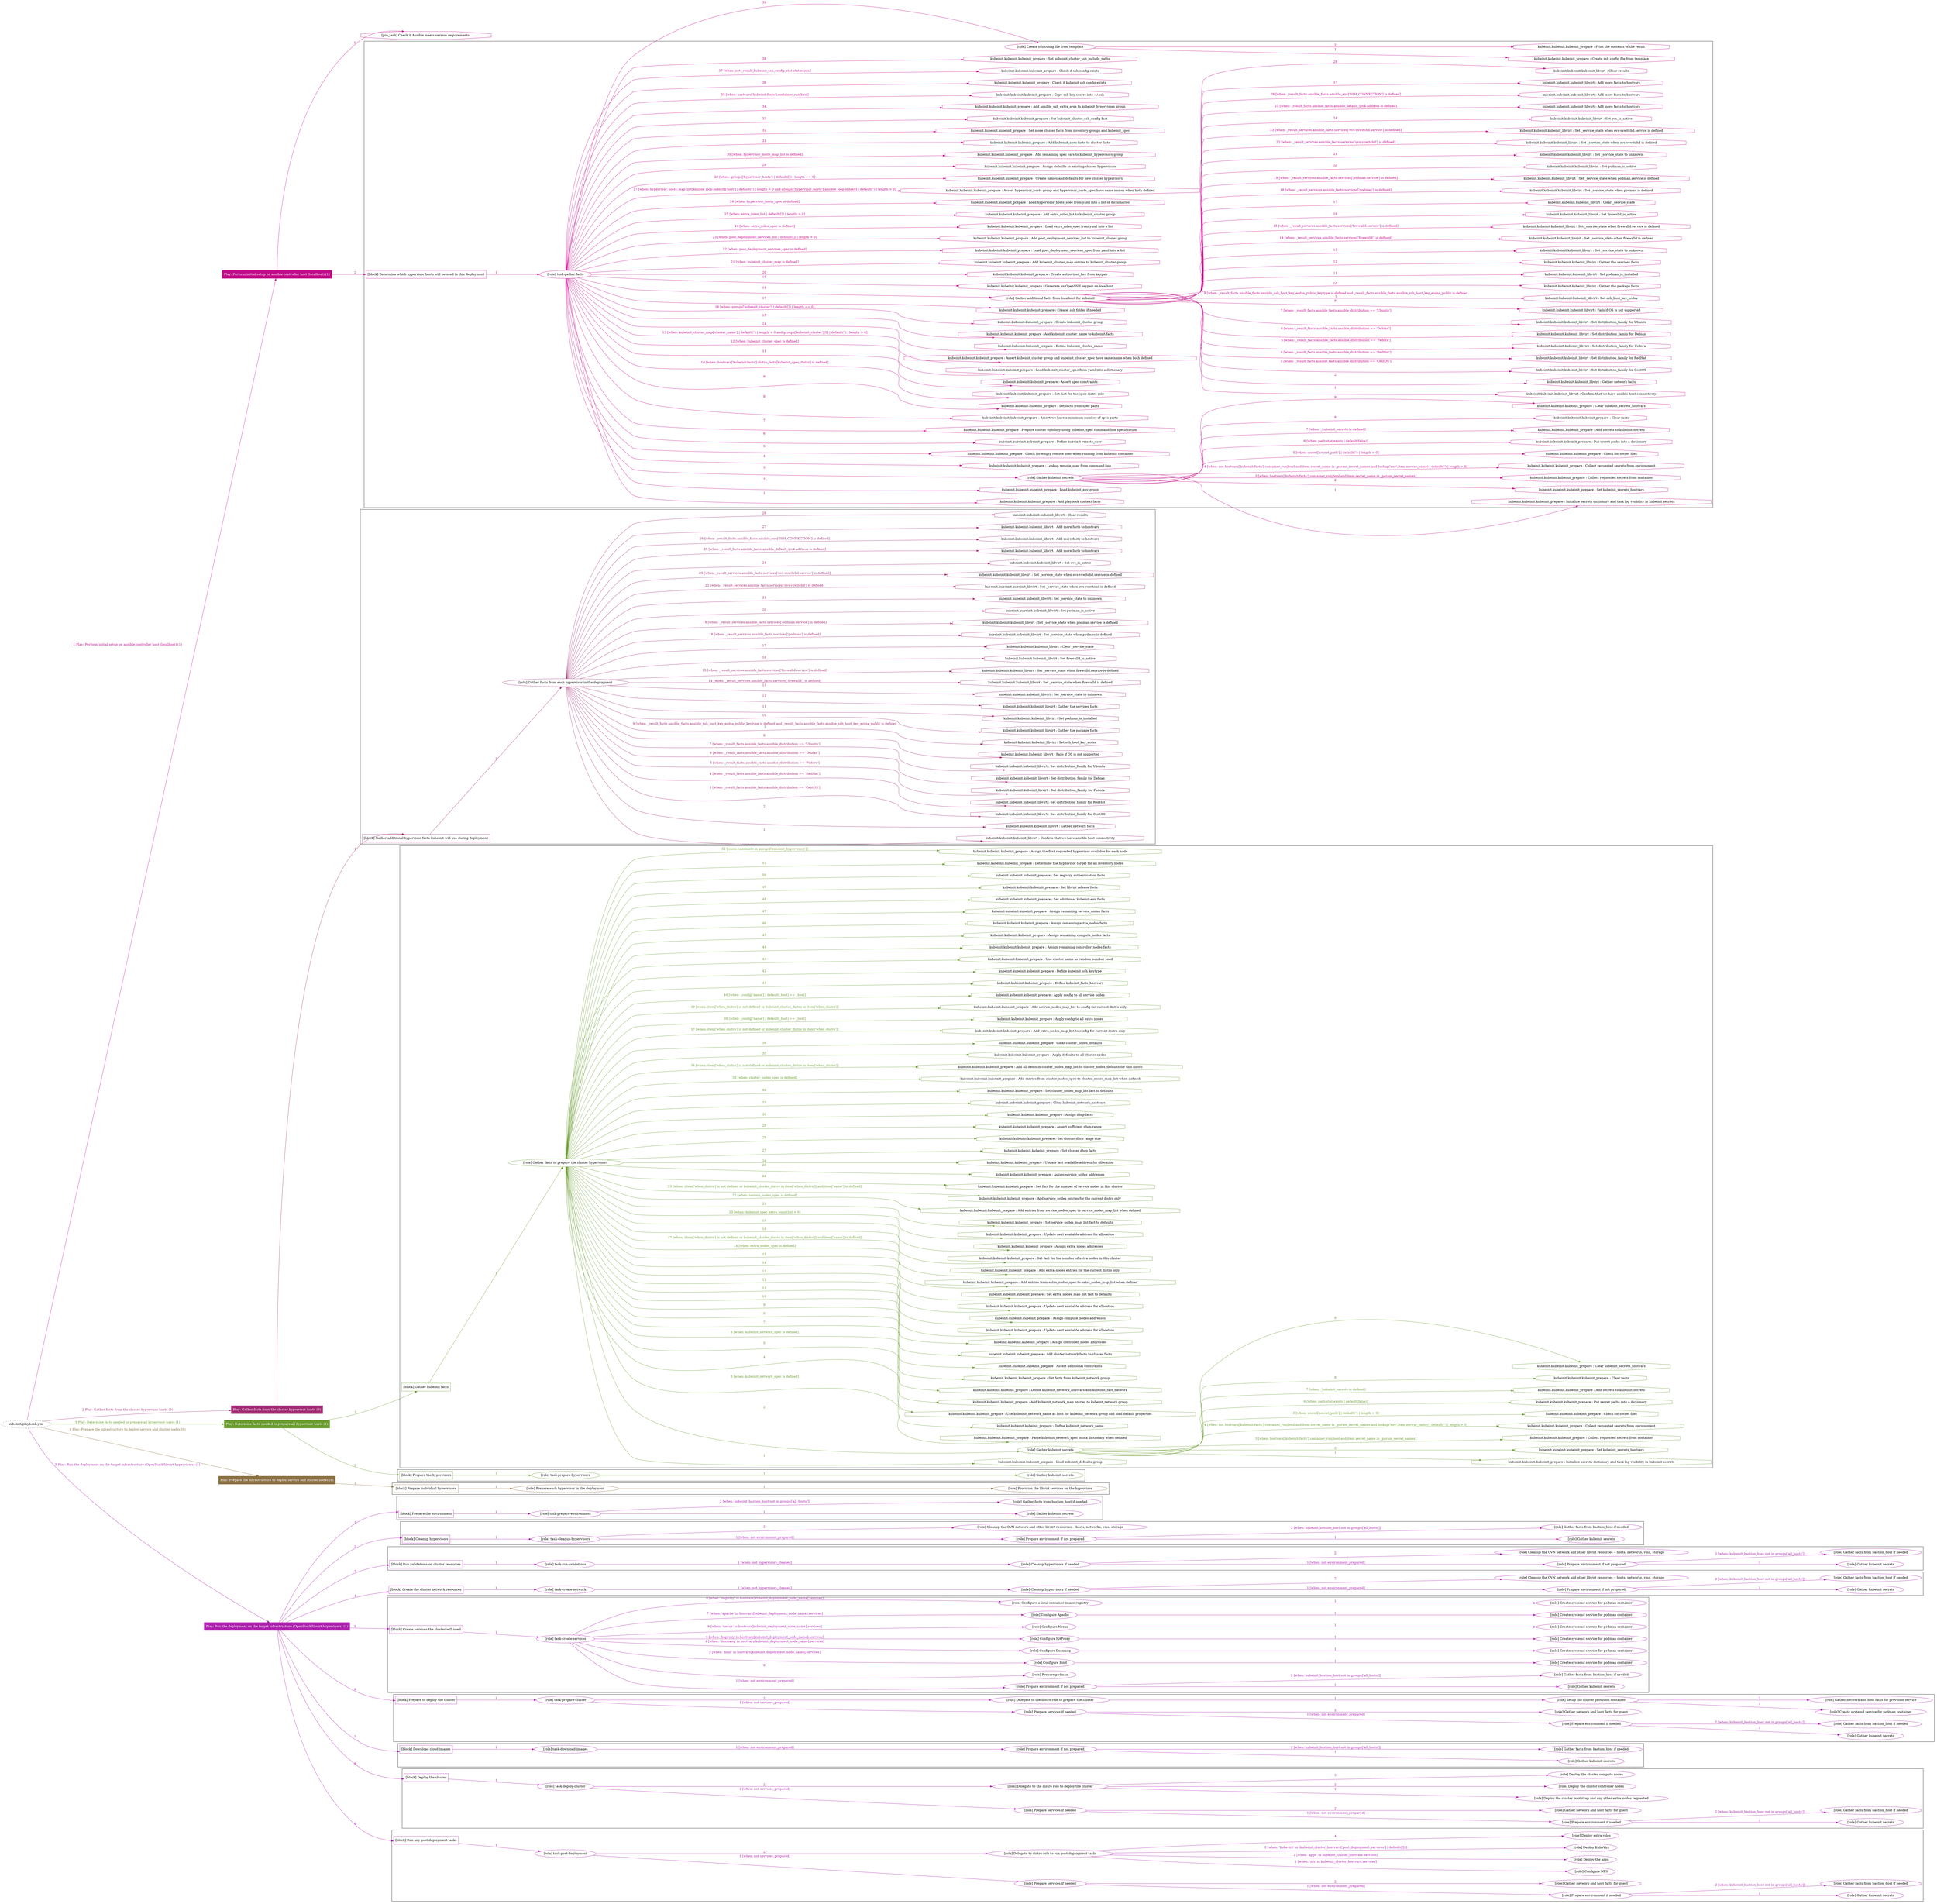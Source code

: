 digraph {
	graph [concentrate=true ordering=in rankdir=LR ratio=fill]
	edge [esep=5 sep=10]
	"kubeinit/playbook.yml" [URL="/home/runner/work/kubeinit/kubeinit/kubeinit/playbook.yml" id=playbook_692be985 style=dotted]
	"kubeinit/playbook.yml" -> play_640ca0a8 [label="1 Play: Perform initial setup on ansible-controller host (localhost) (1)" color="#c10b8a" fontcolor="#c10b8a" id=edge_play_640ca0a8 labeltooltip="1 Play: Perform initial setup on ansible-controller host (localhost) (1)" tooltip="1 Play: Perform initial setup on ansible-controller host (localhost) (1)"]
	subgraph "Play: Perform initial setup on ansible-controller host (localhost) (1)" {
		play_640ca0a8 [label="Play: Perform initial setup on ansible-controller host (localhost) (1)" URL="/home/runner/work/kubeinit/kubeinit/kubeinit/playbook.yml" color="#c10b8a" fontcolor="#ffffff" id=play_640ca0a8 shape=box style=filled tooltip=localhost]
		pre_task_8a34042e [label="[pre_task] Check if Ansible meets version requirements." URL="/home/runner/work/kubeinit/kubeinit/kubeinit/playbook.yml" color="#c10b8a" id=pre_task_8a34042e shape=octagon tooltip="Check if Ansible meets version requirements."]
		play_640ca0a8 -> pre_task_8a34042e [label="1 " color="#c10b8a" fontcolor="#c10b8a" id=edge_pre_task_8a34042e labeltooltip="1 " tooltip="1 "]
		play_640ca0a8 -> block_5f204a4c [label=2 color="#c10b8a" fontcolor="#c10b8a" id=edge_block_5f204a4c labeltooltip=2 tooltip=2]
		subgraph cluster_block_5f204a4c {
			block_5f204a4c [label="[block] Determine which hypervisor hosts will be used in this deployment" URL="/home/runner/work/kubeinit/kubeinit/kubeinit/playbook.yml" color="#c10b8a" id=block_5f204a4c labeltooltip="Determine which hypervisor hosts will be used in this deployment" shape=box tooltip="Determine which hypervisor hosts will be used in this deployment"]
			block_5f204a4c -> role_5b5f95b9 [label="1 " color="#c10b8a" fontcolor="#c10b8a" id=edge_role_5b5f95b9 labeltooltip="1 " tooltip="1 "]
			subgraph "task-gather-facts" {
				role_5b5f95b9 [label="[role] task-gather-facts" URL="/home/runner/work/kubeinit/kubeinit/kubeinit/playbook.yml" color="#c10b8a" id=role_5b5f95b9 tooltip="task-gather-facts"]
				task_924b9c59 [label="kubeinit.kubeinit.kubeinit_prepare : Add playbook context facts" URL="/home/runner/.ansible/collections/ansible_collections/kubeinit/kubeinit/roles/kubeinit_prepare/tasks/build_hypervisors_group.yml" color="#c10b8a" id=task_924b9c59 shape=octagon tooltip="kubeinit.kubeinit.kubeinit_prepare : Add playbook context facts"]
				role_5b5f95b9 -> task_924b9c59 [label="1 " color="#c10b8a" fontcolor="#c10b8a" id=edge_task_924b9c59 labeltooltip="1 " tooltip="1 "]
				task_e7fe394f [label="kubeinit.kubeinit.kubeinit_prepare : Load kubeinit_env group" URL="/home/runner/.ansible/collections/ansible_collections/kubeinit/kubeinit/roles/kubeinit_prepare/tasks/build_hypervisors_group.yml" color="#c10b8a" id=task_e7fe394f shape=octagon tooltip="kubeinit.kubeinit.kubeinit_prepare : Load kubeinit_env group"]
				role_5b5f95b9 -> task_e7fe394f [label="2 " color="#c10b8a" fontcolor="#c10b8a" id=edge_task_e7fe394f labeltooltip="2 " tooltip="2 "]
				role_5b5f95b9 -> role_868dd4a9 [label="3 " color="#c10b8a" fontcolor="#c10b8a" id=edge_role_868dd4a9 labeltooltip="3 " tooltip="3 "]
				subgraph "Gather kubeinit secrets" {
					role_868dd4a9 [label="[role] Gather kubeinit secrets" URL="/home/runner/.ansible/collections/ansible_collections/kubeinit/kubeinit/roles/kubeinit_prepare/tasks/build_hypervisors_group.yml" color="#c10b8a" id=role_868dd4a9 tooltip="Gather kubeinit secrets"]
					task_16f94e90 [label="kubeinit.kubeinit.kubeinit_prepare : Initialize secrets dictionary and task log visibility in kubeinit secrets" URL="/home/runner/.ansible/collections/ansible_collections/kubeinit/kubeinit/roles/kubeinit_prepare/tasks/gather_kubeinit_secrets.yml" color="#c10b8a" id=task_16f94e90 shape=octagon tooltip="kubeinit.kubeinit.kubeinit_prepare : Initialize secrets dictionary and task log visibility in kubeinit secrets"]
					role_868dd4a9 -> task_16f94e90 [label="1 " color="#c10b8a" fontcolor="#c10b8a" id=edge_task_16f94e90 labeltooltip="1 " tooltip="1 "]
					task_e3ff4ea3 [label="kubeinit.kubeinit.kubeinit_prepare : Set kubeinit_secrets_hostvars" URL="/home/runner/.ansible/collections/ansible_collections/kubeinit/kubeinit/roles/kubeinit_prepare/tasks/gather_kubeinit_secrets.yml" color="#c10b8a" id=task_e3ff4ea3 shape=octagon tooltip="kubeinit.kubeinit.kubeinit_prepare : Set kubeinit_secrets_hostvars"]
					role_868dd4a9 -> task_e3ff4ea3 [label="2 " color="#c10b8a" fontcolor="#c10b8a" id=edge_task_e3ff4ea3 labeltooltip="2 " tooltip="2 "]
					task_f9b39d17 [label="kubeinit.kubeinit.kubeinit_prepare : Collect requested secrets from container" URL="/home/runner/.ansible/collections/ansible_collections/kubeinit/kubeinit/roles/kubeinit_prepare/tasks/gather_kubeinit_secrets.yml" color="#c10b8a" id=task_f9b39d17 shape=octagon tooltip="kubeinit.kubeinit.kubeinit_prepare : Collect requested secrets from container"]
					role_868dd4a9 -> task_f9b39d17 [label="3 [when: hostvars['kubeinit-facts'].container_run|bool and item.secret_name in _param_secret_names]" color="#c10b8a" fontcolor="#c10b8a" id=edge_task_f9b39d17 labeltooltip="3 [when: hostvars['kubeinit-facts'].container_run|bool and item.secret_name in _param_secret_names]" tooltip="3 [when: hostvars['kubeinit-facts'].container_run|bool and item.secret_name in _param_secret_names]"]
					task_1953bbd8 [label="kubeinit.kubeinit.kubeinit_prepare : Collect requested secrets from environment" URL="/home/runner/.ansible/collections/ansible_collections/kubeinit/kubeinit/roles/kubeinit_prepare/tasks/gather_kubeinit_secrets.yml" color="#c10b8a" id=task_1953bbd8 shape=octagon tooltip="kubeinit.kubeinit.kubeinit_prepare : Collect requested secrets from environment"]
					role_868dd4a9 -> task_1953bbd8 [label="4 [when: not hostvars['kubeinit-facts'].container_run|bool and item.secret_name in _param_secret_names and lookup('env',item.envvar_name) | default('') | length > 0]" color="#c10b8a" fontcolor="#c10b8a" id=edge_task_1953bbd8 labeltooltip="4 [when: not hostvars['kubeinit-facts'].container_run|bool and item.secret_name in _param_secret_names and lookup('env',item.envvar_name) | default('') | length > 0]" tooltip="4 [when: not hostvars['kubeinit-facts'].container_run|bool and item.secret_name in _param_secret_names and lookup('env',item.envvar_name) | default('') | length > 0]"]
					task_92d5640d [label="kubeinit.kubeinit.kubeinit_prepare : Check for secret files" URL="/home/runner/.ansible/collections/ansible_collections/kubeinit/kubeinit/roles/kubeinit_prepare/tasks/gather_kubeinit_secrets.yml" color="#c10b8a" id=task_92d5640d shape=octagon tooltip="kubeinit.kubeinit.kubeinit_prepare : Check for secret files"]
					role_868dd4a9 -> task_92d5640d [label="5 [when: secret['secret_path'] | default('') | length > 0]" color="#c10b8a" fontcolor="#c10b8a" id=edge_task_92d5640d labeltooltip="5 [when: secret['secret_path'] | default('') | length > 0]" tooltip="5 [when: secret['secret_path'] | default('') | length > 0]"]
					task_f56ebaea [label="kubeinit.kubeinit.kubeinit_prepare : Put secret paths into a dictionary" URL="/home/runner/.ansible/collections/ansible_collections/kubeinit/kubeinit/roles/kubeinit_prepare/tasks/gather_kubeinit_secrets.yml" color="#c10b8a" id=task_f56ebaea shape=octagon tooltip="kubeinit.kubeinit.kubeinit_prepare : Put secret paths into a dictionary"]
					role_868dd4a9 -> task_f56ebaea [label="6 [when: path.stat.exists | default(false)]" color="#c10b8a" fontcolor="#c10b8a" id=edge_task_f56ebaea labeltooltip="6 [when: path.stat.exists | default(false)]" tooltip="6 [when: path.stat.exists | default(false)]"]
					task_ea2e683f [label="kubeinit.kubeinit.kubeinit_prepare : Add secrets to kubeinit secrets" URL="/home/runner/.ansible/collections/ansible_collections/kubeinit/kubeinit/roles/kubeinit_prepare/tasks/gather_kubeinit_secrets.yml" color="#c10b8a" id=task_ea2e683f shape=octagon tooltip="kubeinit.kubeinit.kubeinit_prepare : Add secrets to kubeinit secrets"]
					role_868dd4a9 -> task_ea2e683f [label="7 [when: _kubeinit_secrets is defined]" color="#c10b8a" fontcolor="#c10b8a" id=edge_task_ea2e683f labeltooltip="7 [when: _kubeinit_secrets is defined]" tooltip="7 [when: _kubeinit_secrets is defined]"]
					task_c3cf491a [label="kubeinit.kubeinit.kubeinit_prepare : Clear facts" URL="/home/runner/.ansible/collections/ansible_collections/kubeinit/kubeinit/roles/kubeinit_prepare/tasks/gather_kubeinit_secrets.yml" color="#c10b8a" id=task_c3cf491a shape=octagon tooltip="kubeinit.kubeinit.kubeinit_prepare : Clear facts"]
					role_868dd4a9 -> task_c3cf491a [label="8 " color="#c10b8a" fontcolor="#c10b8a" id=edge_task_c3cf491a labeltooltip="8 " tooltip="8 "]
					task_e1fc73f3 [label="kubeinit.kubeinit.kubeinit_prepare : Clear kubeinit_secrets_hostvars" URL="/home/runner/.ansible/collections/ansible_collections/kubeinit/kubeinit/roles/kubeinit_prepare/tasks/gather_kubeinit_secrets.yml" color="#c10b8a" id=task_e1fc73f3 shape=octagon tooltip="kubeinit.kubeinit.kubeinit_prepare : Clear kubeinit_secrets_hostvars"]
					role_868dd4a9 -> task_e1fc73f3 [label="9 " color="#c10b8a" fontcolor="#c10b8a" id=edge_task_e1fc73f3 labeltooltip="9 " tooltip="9 "]
				}
				task_425754cf [label="kubeinit.kubeinit.kubeinit_prepare : Lookup remote_user from command-line" URL="/home/runner/.ansible/collections/ansible_collections/kubeinit/kubeinit/roles/kubeinit_prepare/tasks/build_hypervisors_group.yml" color="#c10b8a" id=task_425754cf shape=octagon tooltip="kubeinit.kubeinit.kubeinit_prepare : Lookup remote_user from command-line"]
				role_5b5f95b9 -> task_425754cf [label="4 " color="#c10b8a" fontcolor="#c10b8a" id=edge_task_425754cf labeltooltip="4 " tooltip="4 "]
				task_b2b14dc1 [label="kubeinit.kubeinit.kubeinit_prepare : Check for empty remote user when running from kubeinit container" URL="/home/runner/.ansible/collections/ansible_collections/kubeinit/kubeinit/roles/kubeinit_prepare/tasks/build_hypervisors_group.yml" color="#c10b8a" id=task_b2b14dc1 shape=octagon tooltip="kubeinit.kubeinit.kubeinit_prepare : Check for empty remote user when running from kubeinit container"]
				role_5b5f95b9 -> task_b2b14dc1 [label="5 " color="#c10b8a" fontcolor="#c10b8a" id=edge_task_b2b14dc1 labeltooltip="5 " tooltip="5 "]
				task_31ef1198 [label="kubeinit.kubeinit.kubeinit_prepare : Define kubeinit remote_user" URL="/home/runner/.ansible/collections/ansible_collections/kubeinit/kubeinit/roles/kubeinit_prepare/tasks/build_hypervisors_group.yml" color="#c10b8a" id=task_31ef1198 shape=octagon tooltip="kubeinit.kubeinit.kubeinit_prepare : Define kubeinit remote_user"]
				role_5b5f95b9 -> task_31ef1198 [label="6 " color="#c10b8a" fontcolor="#c10b8a" id=edge_task_31ef1198 labeltooltip="6 " tooltip="6 "]
				task_d8c2f756 [label="kubeinit.kubeinit.kubeinit_prepare : Prepare cluster topology using kubeinit_spec command-line specification" URL="/home/runner/.ansible/collections/ansible_collections/kubeinit/kubeinit/roles/kubeinit_prepare/tasks/build_hypervisors_group.yml" color="#c10b8a" id=task_d8c2f756 shape=octagon tooltip="kubeinit.kubeinit.kubeinit_prepare : Prepare cluster topology using kubeinit_spec command-line specification"]
				role_5b5f95b9 -> task_d8c2f756 [label="7 " color="#c10b8a" fontcolor="#c10b8a" id=edge_task_d8c2f756 labeltooltip="7 " tooltip="7 "]
				task_325c8ecb [label="kubeinit.kubeinit.kubeinit_prepare : Assert we have a minimum number of spec parts" URL="/home/runner/.ansible/collections/ansible_collections/kubeinit/kubeinit/roles/kubeinit_prepare/tasks/build_hypervisors_group.yml" color="#c10b8a" id=task_325c8ecb shape=octagon tooltip="kubeinit.kubeinit.kubeinit_prepare : Assert we have a minimum number of spec parts"]
				role_5b5f95b9 -> task_325c8ecb [label="8 " color="#c10b8a" fontcolor="#c10b8a" id=edge_task_325c8ecb labeltooltip="8 " tooltip="8 "]
				task_71647acf [label="kubeinit.kubeinit.kubeinit_prepare : Set facts from spec parts" URL="/home/runner/.ansible/collections/ansible_collections/kubeinit/kubeinit/roles/kubeinit_prepare/tasks/build_hypervisors_group.yml" color="#c10b8a" id=task_71647acf shape=octagon tooltip="kubeinit.kubeinit.kubeinit_prepare : Set facts from spec parts"]
				role_5b5f95b9 -> task_71647acf [label="9 " color="#c10b8a" fontcolor="#c10b8a" id=edge_task_71647acf labeltooltip="9 " tooltip="9 "]
				task_cf5c329d [label="kubeinit.kubeinit.kubeinit_prepare : Set fact for the spec distro role" URL="/home/runner/.ansible/collections/ansible_collections/kubeinit/kubeinit/roles/kubeinit_prepare/tasks/build_hypervisors_group.yml" color="#c10b8a" id=task_cf5c329d shape=octagon tooltip="kubeinit.kubeinit.kubeinit_prepare : Set fact for the spec distro role"]
				role_5b5f95b9 -> task_cf5c329d [label="10 [when: hostvars['kubeinit-facts'].distro_facts[kubeinit_spec_distro] is defined]" color="#c10b8a" fontcolor="#c10b8a" id=edge_task_cf5c329d labeltooltip="10 [when: hostvars['kubeinit-facts'].distro_facts[kubeinit_spec_distro] is defined]" tooltip="10 [when: hostvars['kubeinit-facts'].distro_facts[kubeinit_spec_distro] is defined]"]
				task_052ade7d [label="kubeinit.kubeinit.kubeinit_prepare : Assert spec constraints" URL="/home/runner/.ansible/collections/ansible_collections/kubeinit/kubeinit/roles/kubeinit_prepare/tasks/build_hypervisors_group.yml" color="#c10b8a" id=task_052ade7d shape=octagon tooltip="kubeinit.kubeinit.kubeinit_prepare : Assert spec constraints"]
				role_5b5f95b9 -> task_052ade7d [label="11 " color="#c10b8a" fontcolor="#c10b8a" id=edge_task_052ade7d labeltooltip="11 " tooltip="11 "]
				task_ebd61918 [label="kubeinit.kubeinit.kubeinit_prepare : Load kubeinit_cluster_spec from yaml into a dictionary" URL="/home/runner/.ansible/collections/ansible_collections/kubeinit/kubeinit/roles/kubeinit_prepare/tasks/build_hypervisors_group.yml" color="#c10b8a" id=task_ebd61918 shape=octagon tooltip="kubeinit.kubeinit.kubeinit_prepare : Load kubeinit_cluster_spec from yaml into a dictionary"]
				role_5b5f95b9 -> task_ebd61918 [label="12 [when: kubeinit_cluster_spec is defined]" color="#c10b8a" fontcolor="#c10b8a" id=edge_task_ebd61918 labeltooltip="12 [when: kubeinit_cluster_spec is defined]" tooltip="12 [when: kubeinit_cluster_spec is defined]"]
				task_485acdc6 [label="kubeinit.kubeinit.kubeinit_prepare : Assert kubeinit_cluster group and kubeinit_cluster_spec have same name when both defined" URL="/home/runner/.ansible/collections/ansible_collections/kubeinit/kubeinit/roles/kubeinit_prepare/tasks/build_hypervisors_group.yml" color="#c10b8a" id=task_485acdc6 shape=octagon tooltip="kubeinit.kubeinit.kubeinit_prepare : Assert kubeinit_cluster group and kubeinit_cluster_spec have same name when both defined"]
				role_5b5f95b9 -> task_485acdc6 [label="13 [when: kubeinit_cluster_map['cluster_name'] | default('') | length > 0 and groups['kubeinit_cluster'][0] | default('') | length > 0]" color="#c10b8a" fontcolor="#c10b8a" id=edge_task_485acdc6 labeltooltip="13 [when: kubeinit_cluster_map['cluster_name'] | default('') | length > 0 and groups['kubeinit_cluster'][0] | default('') | length > 0]" tooltip="13 [when: kubeinit_cluster_map['cluster_name'] | default('') | length > 0 and groups['kubeinit_cluster'][0] | default('') | length > 0]"]
				task_9c8d9e00 [label="kubeinit.kubeinit.kubeinit_prepare : Define kubeinit_cluster_name" URL="/home/runner/.ansible/collections/ansible_collections/kubeinit/kubeinit/roles/kubeinit_prepare/tasks/build_hypervisors_group.yml" color="#c10b8a" id=task_9c8d9e00 shape=octagon tooltip="kubeinit.kubeinit.kubeinit_prepare : Define kubeinit_cluster_name"]
				role_5b5f95b9 -> task_9c8d9e00 [label="14 " color="#c10b8a" fontcolor="#c10b8a" id=edge_task_9c8d9e00 labeltooltip="14 " tooltip="14 "]
				task_0b6b54bf [label="kubeinit.kubeinit.kubeinit_prepare : Add kubeinit_cluster_name to kubeinit-facts" URL="/home/runner/.ansible/collections/ansible_collections/kubeinit/kubeinit/roles/kubeinit_prepare/tasks/build_hypervisors_group.yml" color="#c10b8a" id=task_0b6b54bf shape=octagon tooltip="kubeinit.kubeinit.kubeinit_prepare : Add kubeinit_cluster_name to kubeinit-facts"]
				role_5b5f95b9 -> task_0b6b54bf [label="15 " color="#c10b8a" fontcolor="#c10b8a" id=edge_task_0b6b54bf labeltooltip="15 " tooltip="15 "]
				task_fdc3fa12 [label="kubeinit.kubeinit.kubeinit_prepare : Create kubeinit_cluster group" URL="/home/runner/.ansible/collections/ansible_collections/kubeinit/kubeinit/roles/kubeinit_prepare/tasks/build_hypervisors_group.yml" color="#c10b8a" id=task_fdc3fa12 shape=octagon tooltip="kubeinit.kubeinit.kubeinit_prepare : Create kubeinit_cluster group"]
				role_5b5f95b9 -> task_fdc3fa12 [label="16 [when: groups['kubeinit_cluster'] | default([]) | length == 0]" color="#c10b8a" fontcolor="#c10b8a" id=edge_task_fdc3fa12 labeltooltip="16 [when: groups['kubeinit_cluster'] | default([]) | length == 0]" tooltip="16 [when: groups['kubeinit_cluster'] | default([]) | length == 0]"]
				task_2f497570 [label="kubeinit.kubeinit.kubeinit_prepare : Create .ssh folder if needed" URL="/home/runner/.ansible/collections/ansible_collections/kubeinit/kubeinit/roles/kubeinit_prepare/tasks/build_hypervisors_group.yml" color="#c10b8a" id=task_2f497570 shape=octagon tooltip="kubeinit.kubeinit.kubeinit_prepare : Create .ssh folder if needed"]
				role_5b5f95b9 -> task_2f497570 [label="17 " color="#c10b8a" fontcolor="#c10b8a" id=edge_task_2f497570 labeltooltip="17 " tooltip="17 "]
				role_5b5f95b9 -> role_7a054c12 [label="18 " color="#c10b8a" fontcolor="#c10b8a" id=edge_role_7a054c12 labeltooltip="18 " tooltip="18 "]
				subgraph "Gather additional facts from localhost for kubeinit" {
					role_7a054c12 [label="[role] Gather additional facts from localhost for kubeinit" URL="/home/runner/.ansible/collections/ansible_collections/kubeinit/kubeinit/roles/kubeinit_prepare/tasks/build_hypervisors_group.yml" color="#c10b8a" id=role_7a054c12 tooltip="Gather additional facts from localhost for kubeinit"]
					task_d380661d [label="kubeinit.kubeinit.kubeinit_libvirt : Confirm that we have ansible host connectivity" URL="/home/runner/.ansible/collections/ansible_collections/kubeinit/kubeinit/roles/kubeinit_libvirt/tasks/gather_host_facts.yml" color="#c10b8a" id=task_d380661d shape=octagon tooltip="kubeinit.kubeinit.kubeinit_libvirt : Confirm that we have ansible host connectivity"]
					role_7a054c12 -> task_d380661d [label="1 " color="#c10b8a" fontcolor="#c10b8a" id=edge_task_d380661d labeltooltip="1 " tooltip="1 "]
					task_8b8e4ed7 [label="kubeinit.kubeinit.kubeinit_libvirt : Gather network facts" URL="/home/runner/.ansible/collections/ansible_collections/kubeinit/kubeinit/roles/kubeinit_libvirt/tasks/gather_host_facts.yml" color="#c10b8a" id=task_8b8e4ed7 shape=octagon tooltip="kubeinit.kubeinit.kubeinit_libvirt : Gather network facts"]
					role_7a054c12 -> task_8b8e4ed7 [label="2 " color="#c10b8a" fontcolor="#c10b8a" id=edge_task_8b8e4ed7 labeltooltip="2 " tooltip="2 "]
					task_56da18f1 [label="kubeinit.kubeinit.kubeinit_libvirt : Set distribution_family for CentOS" URL="/home/runner/.ansible/collections/ansible_collections/kubeinit/kubeinit/roles/kubeinit_libvirt/tasks/gather_host_facts.yml" color="#c10b8a" id=task_56da18f1 shape=octagon tooltip="kubeinit.kubeinit.kubeinit_libvirt : Set distribution_family for CentOS"]
					role_7a054c12 -> task_56da18f1 [label="3 [when: _result_facts.ansible_facts.ansible_distribution == 'CentOS']" color="#c10b8a" fontcolor="#c10b8a" id=edge_task_56da18f1 labeltooltip="3 [when: _result_facts.ansible_facts.ansible_distribution == 'CentOS']" tooltip="3 [when: _result_facts.ansible_facts.ansible_distribution == 'CentOS']"]
					task_d4c5ab12 [label="kubeinit.kubeinit.kubeinit_libvirt : Set distribution_family for RedHat" URL="/home/runner/.ansible/collections/ansible_collections/kubeinit/kubeinit/roles/kubeinit_libvirt/tasks/gather_host_facts.yml" color="#c10b8a" id=task_d4c5ab12 shape=octagon tooltip="kubeinit.kubeinit.kubeinit_libvirt : Set distribution_family for RedHat"]
					role_7a054c12 -> task_d4c5ab12 [label="4 [when: _result_facts.ansible_facts.ansible_distribution == 'RedHat']" color="#c10b8a" fontcolor="#c10b8a" id=edge_task_d4c5ab12 labeltooltip="4 [when: _result_facts.ansible_facts.ansible_distribution == 'RedHat']" tooltip="4 [when: _result_facts.ansible_facts.ansible_distribution == 'RedHat']"]
					task_b740fd3c [label="kubeinit.kubeinit.kubeinit_libvirt : Set distribution_family for Fedora" URL="/home/runner/.ansible/collections/ansible_collections/kubeinit/kubeinit/roles/kubeinit_libvirt/tasks/gather_host_facts.yml" color="#c10b8a" id=task_b740fd3c shape=octagon tooltip="kubeinit.kubeinit.kubeinit_libvirt : Set distribution_family for Fedora"]
					role_7a054c12 -> task_b740fd3c [label="5 [when: _result_facts.ansible_facts.ansible_distribution == 'Fedora']" color="#c10b8a" fontcolor="#c10b8a" id=edge_task_b740fd3c labeltooltip="5 [when: _result_facts.ansible_facts.ansible_distribution == 'Fedora']" tooltip="5 [when: _result_facts.ansible_facts.ansible_distribution == 'Fedora']"]
					task_0e7fd7f6 [label="kubeinit.kubeinit.kubeinit_libvirt : Set distribution_family for Debian" URL="/home/runner/.ansible/collections/ansible_collections/kubeinit/kubeinit/roles/kubeinit_libvirt/tasks/gather_host_facts.yml" color="#c10b8a" id=task_0e7fd7f6 shape=octagon tooltip="kubeinit.kubeinit.kubeinit_libvirt : Set distribution_family for Debian"]
					role_7a054c12 -> task_0e7fd7f6 [label="6 [when: _result_facts.ansible_facts.ansible_distribution == 'Debian']" color="#c10b8a" fontcolor="#c10b8a" id=edge_task_0e7fd7f6 labeltooltip="6 [when: _result_facts.ansible_facts.ansible_distribution == 'Debian']" tooltip="6 [when: _result_facts.ansible_facts.ansible_distribution == 'Debian']"]
					task_f218f9fb [label="kubeinit.kubeinit.kubeinit_libvirt : Set distribution_family for Ubuntu" URL="/home/runner/.ansible/collections/ansible_collections/kubeinit/kubeinit/roles/kubeinit_libvirt/tasks/gather_host_facts.yml" color="#c10b8a" id=task_f218f9fb shape=octagon tooltip="kubeinit.kubeinit.kubeinit_libvirt : Set distribution_family for Ubuntu"]
					role_7a054c12 -> task_f218f9fb [label="7 [when: _result_facts.ansible_facts.ansible_distribution == 'Ubuntu']" color="#c10b8a" fontcolor="#c10b8a" id=edge_task_f218f9fb labeltooltip="7 [when: _result_facts.ansible_facts.ansible_distribution == 'Ubuntu']" tooltip="7 [when: _result_facts.ansible_facts.ansible_distribution == 'Ubuntu']"]
					task_870fd5d4 [label="kubeinit.kubeinit.kubeinit_libvirt : Fails if OS is not supported" URL="/home/runner/.ansible/collections/ansible_collections/kubeinit/kubeinit/roles/kubeinit_libvirt/tasks/gather_host_facts.yml" color="#c10b8a" id=task_870fd5d4 shape=octagon tooltip="kubeinit.kubeinit.kubeinit_libvirt : Fails if OS is not supported"]
					role_7a054c12 -> task_870fd5d4 [label="8 " color="#c10b8a" fontcolor="#c10b8a" id=edge_task_870fd5d4 labeltooltip="8 " tooltip="8 "]
					task_d313fca6 [label="kubeinit.kubeinit.kubeinit_libvirt : Set ssh_host_key_ecdsa" URL="/home/runner/.ansible/collections/ansible_collections/kubeinit/kubeinit/roles/kubeinit_libvirt/tasks/gather_host_facts.yml" color="#c10b8a" id=task_d313fca6 shape=octagon tooltip="kubeinit.kubeinit.kubeinit_libvirt : Set ssh_host_key_ecdsa"]
					role_7a054c12 -> task_d313fca6 [label="9 [when: _result_facts.ansible_facts.ansible_ssh_host_key_ecdsa_public_keytype is defined and _result_facts.ansible_facts.ansible_ssh_host_key_ecdsa_public is defined
]" color="#c10b8a" fontcolor="#c10b8a" id=edge_task_d313fca6 labeltooltip="9 [when: _result_facts.ansible_facts.ansible_ssh_host_key_ecdsa_public_keytype is defined and _result_facts.ansible_facts.ansible_ssh_host_key_ecdsa_public is defined
]" tooltip="9 [when: _result_facts.ansible_facts.ansible_ssh_host_key_ecdsa_public_keytype is defined and _result_facts.ansible_facts.ansible_ssh_host_key_ecdsa_public is defined
]"]
					task_368b8dbf [label="kubeinit.kubeinit.kubeinit_libvirt : Gather the package facts" URL="/home/runner/.ansible/collections/ansible_collections/kubeinit/kubeinit/roles/kubeinit_libvirt/tasks/gather_host_facts.yml" color="#c10b8a" id=task_368b8dbf shape=octagon tooltip="kubeinit.kubeinit.kubeinit_libvirt : Gather the package facts"]
					role_7a054c12 -> task_368b8dbf [label="10 " color="#c10b8a" fontcolor="#c10b8a" id=edge_task_368b8dbf labeltooltip="10 " tooltip="10 "]
					task_c6ea82e9 [label="kubeinit.kubeinit.kubeinit_libvirt : Set podman_is_installed" URL="/home/runner/.ansible/collections/ansible_collections/kubeinit/kubeinit/roles/kubeinit_libvirt/tasks/gather_host_facts.yml" color="#c10b8a" id=task_c6ea82e9 shape=octagon tooltip="kubeinit.kubeinit.kubeinit_libvirt : Set podman_is_installed"]
					role_7a054c12 -> task_c6ea82e9 [label="11 " color="#c10b8a" fontcolor="#c10b8a" id=edge_task_c6ea82e9 labeltooltip="11 " tooltip="11 "]
					task_71689496 [label="kubeinit.kubeinit.kubeinit_libvirt : Gather the services facts" URL="/home/runner/.ansible/collections/ansible_collections/kubeinit/kubeinit/roles/kubeinit_libvirt/tasks/gather_host_facts.yml" color="#c10b8a" id=task_71689496 shape=octagon tooltip="kubeinit.kubeinit.kubeinit_libvirt : Gather the services facts"]
					role_7a054c12 -> task_71689496 [label="12 " color="#c10b8a" fontcolor="#c10b8a" id=edge_task_71689496 labeltooltip="12 " tooltip="12 "]
					task_641f265d [label="kubeinit.kubeinit.kubeinit_libvirt : Set _service_state to unknown" URL="/home/runner/.ansible/collections/ansible_collections/kubeinit/kubeinit/roles/kubeinit_libvirt/tasks/gather_host_facts.yml" color="#c10b8a" id=task_641f265d shape=octagon tooltip="kubeinit.kubeinit.kubeinit_libvirt : Set _service_state to unknown"]
					role_7a054c12 -> task_641f265d [label="13 " color="#c10b8a" fontcolor="#c10b8a" id=edge_task_641f265d labeltooltip="13 " tooltip="13 "]
					task_aa3e8b4b [label="kubeinit.kubeinit.kubeinit_libvirt : Set _service_state when firewalld is defined" URL="/home/runner/.ansible/collections/ansible_collections/kubeinit/kubeinit/roles/kubeinit_libvirt/tasks/gather_host_facts.yml" color="#c10b8a" id=task_aa3e8b4b shape=octagon tooltip="kubeinit.kubeinit.kubeinit_libvirt : Set _service_state when firewalld is defined"]
					role_7a054c12 -> task_aa3e8b4b [label="14 [when: _result_services.ansible_facts.services['firewalld'] is defined]" color="#c10b8a" fontcolor="#c10b8a" id=edge_task_aa3e8b4b labeltooltip="14 [when: _result_services.ansible_facts.services['firewalld'] is defined]" tooltip="14 [when: _result_services.ansible_facts.services['firewalld'] is defined]"]
					task_d6a12cdb [label="kubeinit.kubeinit.kubeinit_libvirt : Set _service_state when firewalld.service is defined" URL="/home/runner/.ansible/collections/ansible_collections/kubeinit/kubeinit/roles/kubeinit_libvirt/tasks/gather_host_facts.yml" color="#c10b8a" id=task_d6a12cdb shape=octagon tooltip="kubeinit.kubeinit.kubeinit_libvirt : Set _service_state when firewalld.service is defined"]
					role_7a054c12 -> task_d6a12cdb [label="15 [when: _result_services.ansible_facts.services['firewalld.service'] is defined]" color="#c10b8a" fontcolor="#c10b8a" id=edge_task_d6a12cdb labeltooltip="15 [when: _result_services.ansible_facts.services['firewalld.service'] is defined]" tooltip="15 [when: _result_services.ansible_facts.services['firewalld.service'] is defined]"]
					task_5dbd4f4f [label="kubeinit.kubeinit.kubeinit_libvirt : Set firewalld_is_active" URL="/home/runner/.ansible/collections/ansible_collections/kubeinit/kubeinit/roles/kubeinit_libvirt/tasks/gather_host_facts.yml" color="#c10b8a" id=task_5dbd4f4f shape=octagon tooltip="kubeinit.kubeinit.kubeinit_libvirt : Set firewalld_is_active"]
					role_7a054c12 -> task_5dbd4f4f [label="16 " color="#c10b8a" fontcolor="#c10b8a" id=edge_task_5dbd4f4f labeltooltip="16 " tooltip="16 "]
					task_d3aa687d [label="kubeinit.kubeinit.kubeinit_libvirt : Clear _service_state" URL="/home/runner/.ansible/collections/ansible_collections/kubeinit/kubeinit/roles/kubeinit_libvirt/tasks/gather_host_facts.yml" color="#c10b8a" id=task_d3aa687d shape=octagon tooltip="kubeinit.kubeinit.kubeinit_libvirt : Clear _service_state"]
					role_7a054c12 -> task_d3aa687d [label="17 " color="#c10b8a" fontcolor="#c10b8a" id=edge_task_d3aa687d labeltooltip="17 " tooltip="17 "]
					task_5250104d [label="kubeinit.kubeinit.kubeinit_libvirt : Set _service_state when podman is defined" URL="/home/runner/.ansible/collections/ansible_collections/kubeinit/kubeinit/roles/kubeinit_libvirt/tasks/gather_host_facts.yml" color="#c10b8a" id=task_5250104d shape=octagon tooltip="kubeinit.kubeinit.kubeinit_libvirt : Set _service_state when podman is defined"]
					role_7a054c12 -> task_5250104d [label="18 [when: _result_services.ansible_facts.services['podman'] is defined]" color="#c10b8a" fontcolor="#c10b8a" id=edge_task_5250104d labeltooltip="18 [when: _result_services.ansible_facts.services['podman'] is defined]" tooltip="18 [when: _result_services.ansible_facts.services['podman'] is defined]"]
					task_aac44a8a [label="kubeinit.kubeinit.kubeinit_libvirt : Set _service_state when podman.service is defined" URL="/home/runner/.ansible/collections/ansible_collections/kubeinit/kubeinit/roles/kubeinit_libvirt/tasks/gather_host_facts.yml" color="#c10b8a" id=task_aac44a8a shape=octagon tooltip="kubeinit.kubeinit.kubeinit_libvirt : Set _service_state when podman.service is defined"]
					role_7a054c12 -> task_aac44a8a [label="19 [when: _result_services.ansible_facts.services['podman.service'] is defined]" color="#c10b8a" fontcolor="#c10b8a" id=edge_task_aac44a8a labeltooltip="19 [when: _result_services.ansible_facts.services['podman.service'] is defined]" tooltip="19 [when: _result_services.ansible_facts.services['podman.service'] is defined]"]
					task_cde62796 [label="kubeinit.kubeinit.kubeinit_libvirt : Set podman_is_active" URL="/home/runner/.ansible/collections/ansible_collections/kubeinit/kubeinit/roles/kubeinit_libvirt/tasks/gather_host_facts.yml" color="#c10b8a" id=task_cde62796 shape=octagon tooltip="kubeinit.kubeinit.kubeinit_libvirt : Set podman_is_active"]
					role_7a054c12 -> task_cde62796 [label="20 " color="#c10b8a" fontcolor="#c10b8a" id=edge_task_cde62796 labeltooltip="20 " tooltip="20 "]
					task_ff17da23 [label="kubeinit.kubeinit.kubeinit_libvirt : Set _service_state to unknown" URL="/home/runner/.ansible/collections/ansible_collections/kubeinit/kubeinit/roles/kubeinit_libvirt/tasks/gather_host_facts.yml" color="#c10b8a" id=task_ff17da23 shape=octagon tooltip="kubeinit.kubeinit.kubeinit_libvirt : Set _service_state to unknown"]
					role_7a054c12 -> task_ff17da23 [label="21 " color="#c10b8a" fontcolor="#c10b8a" id=edge_task_ff17da23 labeltooltip="21 " tooltip="21 "]
					task_f87dc009 [label="kubeinit.kubeinit.kubeinit_libvirt : Set _service_state when ovs-vswitchd is defined" URL="/home/runner/.ansible/collections/ansible_collections/kubeinit/kubeinit/roles/kubeinit_libvirt/tasks/gather_host_facts.yml" color="#c10b8a" id=task_f87dc009 shape=octagon tooltip="kubeinit.kubeinit.kubeinit_libvirt : Set _service_state when ovs-vswitchd is defined"]
					role_7a054c12 -> task_f87dc009 [label="22 [when: _result_services.ansible_facts.services['ovs-vswitchd'] is defined]" color="#c10b8a" fontcolor="#c10b8a" id=edge_task_f87dc009 labeltooltip="22 [when: _result_services.ansible_facts.services['ovs-vswitchd'] is defined]" tooltip="22 [when: _result_services.ansible_facts.services['ovs-vswitchd'] is defined]"]
					task_a2b806c7 [label="kubeinit.kubeinit.kubeinit_libvirt : Set _service_state when ovs-vswitchd.service is defined" URL="/home/runner/.ansible/collections/ansible_collections/kubeinit/kubeinit/roles/kubeinit_libvirt/tasks/gather_host_facts.yml" color="#c10b8a" id=task_a2b806c7 shape=octagon tooltip="kubeinit.kubeinit.kubeinit_libvirt : Set _service_state when ovs-vswitchd.service is defined"]
					role_7a054c12 -> task_a2b806c7 [label="23 [when: _result_services.ansible_facts.services['ovs-vswitchd.service'] is defined]" color="#c10b8a" fontcolor="#c10b8a" id=edge_task_a2b806c7 labeltooltip="23 [when: _result_services.ansible_facts.services['ovs-vswitchd.service'] is defined]" tooltip="23 [when: _result_services.ansible_facts.services['ovs-vswitchd.service'] is defined]"]
					task_aa97dc8c [label="kubeinit.kubeinit.kubeinit_libvirt : Set ovs_is_active" URL="/home/runner/.ansible/collections/ansible_collections/kubeinit/kubeinit/roles/kubeinit_libvirt/tasks/gather_host_facts.yml" color="#c10b8a" id=task_aa97dc8c shape=octagon tooltip="kubeinit.kubeinit.kubeinit_libvirt : Set ovs_is_active"]
					role_7a054c12 -> task_aa97dc8c [label="24 " color="#c10b8a" fontcolor="#c10b8a" id=edge_task_aa97dc8c labeltooltip="24 " tooltip="24 "]
					task_c9da4c51 [label="kubeinit.kubeinit.kubeinit_libvirt : Add more facts to hostvars" URL="/home/runner/.ansible/collections/ansible_collections/kubeinit/kubeinit/roles/kubeinit_libvirt/tasks/gather_host_facts.yml" color="#c10b8a" id=task_c9da4c51 shape=octagon tooltip="kubeinit.kubeinit.kubeinit_libvirt : Add more facts to hostvars"]
					role_7a054c12 -> task_c9da4c51 [label="25 [when: _result_facts.ansible_facts.ansible_default_ipv4.address is defined]" color="#c10b8a" fontcolor="#c10b8a" id=edge_task_c9da4c51 labeltooltip="25 [when: _result_facts.ansible_facts.ansible_default_ipv4.address is defined]" tooltip="25 [when: _result_facts.ansible_facts.ansible_default_ipv4.address is defined]"]
					task_7aa61e62 [label="kubeinit.kubeinit.kubeinit_libvirt : Add more facts to hostvars" URL="/home/runner/.ansible/collections/ansible_collections/kubeinit/kubeinit/roles/kubeinit_libvirt/tasks/gather_host_facts.yml" color="#c10b8a" id=task_7aa61e62 shape=octagon tooltip="kubeinit.kubeinit.kubeinit_libvirt : Add more facts to hostvars"]
					role_7a054c12 -> task_7aa61e62 [label="26 [when: _result_facts.ansible_facts.ansible_env['SSH_CONNECTION'] is defined]" color="#c10b8a" fontcolor="#c10b8a" id=edge_task_7aa61e62 labeltooltip="26 [when: _result_facts.ansible_facts.ansible_env['SSH_CONNECTION'] is defined]" tooltip="26 [when: _result_facts.ansible_facts.ansible_env['SSH_CONNECTION'] is defined]"]
					task_31bc4e3b [label="kubeinit.kubeinit.kubeinit_libvirt : Add more facts to hostvars" URL="/home/runner/.ansible/collections/ansible_collections/kubeinit/kubeinit/roles/kubeinit_libvirt/tasks/gather_host_facts.yml" color="#c10b8a" id=task_31bc4e3b shape=octagon tooltip="kubeinit.kubeinit.kubeinit_libvirt : Add more facts to hostvars"]
					role_7a054c12 -> task_31bc4e3b [label="27 " color="#c10b8a" fontcolor="#c10b8a" id=edge_task_31bc4e3b labeltooltip="27 " tooltip="27 "]
					task_1023eb65 [label="kubeinit.kubeinit.kubeinit_libvirt : Clear results" URL="/home/runner/.ansible/collections/ansible_collections/kubeinit/kubeinit/roles/kubeinit_libvirt/tasks/gather_host_facts.yml" color="#c10b8a" id=task_1023eb65 shape=octagon tooltip="kubeinit.kubeinit.kubeinit_libvirt : Clear results"]
					role_7a054c12 -> task_1023eb65 [label="28 " color="#c10b8a" fontcolor="#c10b8a" id=edge_task_1023eb65 labeltooltip="28 " tooltip="28 "]
				}
				task_56b6ca0c [label="kubeinit.kubeinit.kubeinit_prepare : Generate an OpenSSH keypair on localhost" URL="/home/runner/.ansible/collections/ansible_collections/kubeinit/kubeinit/roles/kubeinit_prepare/tasks/build_hypervisors_group.yml" color="#c10b8a" id=task_56b6ca0c shape=octagon tooltip="kubeinit.kubeinit.kubeinit_prepare : Generate an OpenSSH keypair on localhost"]
				role_5b5f95b9 -> task_56b6ca0c [label="19 " color="#c10b8a" fontcolor="#c10b8a" id=edge_task_56b6ca0c labeltooltip="19 " tooltip="19 "]
				task_a0178d6e [label="kubeinit.kubeinit.kubeinit_prepare : Create authorized_key from keypair" URL="/home/runner/.ansible/collections/ansible_collections/kubeinit/kubeinit/roles/kubeinit_prepare/tasks/build_hypervisors_group.yml" color="#c10b8a" id=task_a0178d6e shape=octagon tooltip="kubeinit.kubeinit.kubeinit_prepare : Create authorized_key from keypair"]
				role_5b5f95b9 -> task_a0178d6e [label="20 " color="#c10b8a" fontcolor="#c10b8a" id=edge_task_a0178d6e labeltooltip="20 " tooltip="20 "]
				task_8a932a8b [label="kubeinit.kubeinit.kubeinit_prepare : Add kubeinit_cluster_map entries to kubeinit_cluster group" URL="/home/runner/.ansible/collections/ansible_collections/kubeinit/kubeinit/roles/kubeinit_prepare/tasks/build_hypervisors_group.yml" color="#c10b8a" id=task_8a932a8b shape=octagon tooltip="kubeinit.kubeinit.kubeinit_prepare : Add kubeinit_cluster_map entries to kubeinit_cluster group"]
				role_5b5f95b9 -> task_8a932a8b [label="21 [when: kubeinit_cluster_map is defined]" color="#c10b8a" fontcolor="#c10b8a" id=edge_task_8a932a8b labeltooltip="21 [when: kubeinit_cluster_map is defined]" tooltip="21 [when: kubeinit_cluster_map is defined]"]
				task_15295a27 [label="kubeinit.kubeinit.kubeinit_prepare : Load post_deployment_services_spec from yaml into a list" URL="/home/runner/.ansible/collections/ansible_collections/kubeinit/kubeinit/roles/kubeinit_prepare/tasks/build_hypervisors_group.yml" color="#c10b8a" id=task_15295a27 shape=octagon tooltip="kubeinit.kubeinit.kubeinit_prepare : Load post_deployment_services_spec from yaml into a list"]
				role_5b5f95b9 -> task_15295a27 [label="22 [when: post_deployment_services_spec is defined]" color="#c10b8a" fontcolor="#c10b8a" id=edge_task_15295a27 labeltooltip="22 [when: post_deployment_services_spec is defined]" tooltip="22 [when: post_deployment_services_spec is defined]"]
				task_cc2a98d6 [label="kubeinit.kubeinit.kubeinit_prepare : Add post_deployment_services_list to kubeinit_cluster group" URL="/home/runner/.ansible/collections/ansible_collections/kubeinit/kubeinit/roles/kubeinit_prepare/tasks/build_hypervisors_group.yml" color="#c10b8a" id=task_cc2a98d6 shape=octagon tooltip="kubeinit.kubeinit.kubeinit_prepare : Add post_deployment_services_list to kubeinit_cluster group"]
				role_5b5f95b9 -> task_cc2a98d6 [label="23 [when: post_deployment_services_list | default([]) | length > 0]" color="#c10b8a" fontcolor="#c10b8a" id=edge_task_cc2a98d6 labeltooltip="23 [when: post_deployment_services_list | default([]) | length > 0]" tooltip="23 [when: post_deployment_services_list | default([]) | length > 0]"]
				task_a9843be6 [label="kubeinit.kubeinit.kubeinit_prepare : Load extra_roles_spec from yaml into a list" URL="/home/runner/.ansible/collections/ansible_collections/kubeinit/kubeinit/roles/kubeinit_prepare/tasks/build_hypervisors_group.yml" color="#c10b8a" id=task_a9843be6 shape=octagon tooltip="kubeinit.kubeinit.kubeinit_prepare : Load extra_roles_spec from yaml into a list"]
				role_5b5f95b9 -> task_a9843be6 [label="24 [when: extra_roles_spec is defined]" color="#c10b8a" fontcolor="#c10b8a" id=edge_task_a9843be6 labeltooltip="24 [when: extra_roles_spec is defined]" tooltip="24 [when: extra_roles_spec is defined]"]
				task_898dd568 [label="kubeinit.kubeinit.kubeinit_prepare : Add extra_roles_list to kubeinit_cluster group" URL="/home/runner/.ansible/collections/ansible_collections/kubeinit/kubeinit/roles/kubeinit_prepare/tasks/build_hypervisors_group.yml" color="#c10b8a" id=task_898dd568 shape=octagon tooltip="kubeinit.kubeinit.kubeinit_prepare : Add extra_roles_list to kubeinit_cluster group"]
				role_5b5f95b9 -> task_898dd568 [label="25 [when: extra_roles_list | default([]) | length > 0]" color="#c10b8a" fontcolor="#c10b8a" id=edge_task_898dd568 labeltooltip="25 [when: extra_roles_list | default([]) | length > 0]" tooltip="25 [when: extra_roles_list | default([]) | length > 0]"]
				task_3230252f [label="kubeinit.kubeinit.kubeinit_prepare : Load hypervisor_hosts_spec from yaml into a list of dictionaries" URL="/home/runner/.ansible/collections/ansible_collections/kubeinit/kubeinit/roles/kubeinit_prepare/tasks/build_hypervisors_group.yml" color="#c10b8a" id=task_3230252f shape=octagon tooltip="kubeinit.kubeinit.kubeinit_prepare : Load hypervisor_hosts_spec from yaml into a list of dictionaries"]
				role_5b5f95b9 -> task_3230252f [label="26 [when: hypervisor_hosts_spec is defined]" color="#c10b8a" fontcolor="#c10b8a" id=edge_task_3230252f labeltooltip="26 [when: hypervisor_hosts_spec is defined]" tooltip="26 [when: hypervisor_hosts_spec is defined]"]
				task_93ac2ee1 [label="kubeinit.kubeinit.kubeinit_prepare : Assert hypervisor_hosts group and hypervisor_hosts_spec have same names when both defined" URL="/home/runner/.ansible/collections/ansible_collections/kubeinit/kubeinit/roles/kubeinit_prepare/tasks/build_hypervisors_group.yml" color="#c10b8a" id=task_93ac2ee1 shape=octagon tooltip="kubeinit.kubeinit.kubeinit_prepare : Assert hypervisor_hosts group and hypervisor_hosts_spec have same names when both defined"]
				role_5b5f95b9 -> task_93ac2ee1 [label="27 [when: hypervisor_hosts_map_list[ansible_loop.index0]['host'] | default('') | length > 0 and groups['hypervisor_hosts'][ansible_loop.index0] | default('') | length > 0]" color="#c10b8a" fontcolor="#c10b8a" id=edge_task_93ac2ee1 labeltooltip="27 [when: hypervisor_hosts_map_list[ansible_loop.index0]['host'] | default('') | length > 0 and groups['hypervisor_hosts'][ansible_loop.index0] | default('') | length > 0]" tooltip="27 [when: hypervisor_hosts_map_list[ansible_loop.index0]['host'] | default('') | length > 0 and groups['hypervisor_hosts'][ansible_loop.index0] | default('') | length > 0]"]
				task_dd0ca7c1 [label="kubeinit.kubeinit.kubeinit_prepare : Create names and defaults for new cluster hypervisors" URL="/home/runner/.ansible/collections/ansible_collections/kubeinit/kubeinit/roles/kubeinit_prepare/tasks/build_hypervisors_group.yml" color="#c10b8a" id=task_dd0ca7c1 shape=octagon tooltip="kubeinit.kubeinit.kubeinit_prepare : Create names and defaults for new cluster hypervisors"]
				role_5b5f95b9 -> task_dd0ca7c1 [label="28 [when: groups['hypervisor_hosts'] | default([]) | length == 0]" color="#c10b8a" fontcolor="#c10b8a" id=edge_task_dd0ca7c1 labeltooltip="28 [when: groups['hypervisor_hosts'] | default([]) | length == 0]" tooltip="28 [when: groups['hypervisor_hosts'] | default([]) | length == 0]"]
				task_17b9cdd1 [label="kubeinit.kubeinit.kubeinit_prepare : Assign defaults to existing cluster hypervisors" URL="/home/runner/.ansible/collections/ansible_collections/kubeinit/kubeinit/roles/kubeinit_prepare/tasks/build_hypervisors_group.yml" color="#c10b8a" id=task_17b9cdd1 shape=octagon tooltip="kubeinit.kubeinit.kubeinit_prepare : Assign defaults to existing cluster hypervisors"]
				role_5b5f95b9 -> task_17b9cdd1 [label="29 " color="#c10b8a" fontcolor="#c10b8a" id=edge_task_17b9cdd1 labeltooltip="29 " tooltip="29 "]
				task_55ae582a [label="kubeinit.kubeinit.kubeinit_prepare : Add remaining spec vars to kubeinit_hypervisors group" URL="/home/runner/.ansible/collections/ansible_collections/kubeinit/kubeinit/roles/kubeinit_prepare/tasks/build_hypervisors_group.yml" color="#c10b8a" id=task_55ae582a shape=octagon tooltip="kubeinit.kubeinit.kubeinit_prepare : Add remaining spec vars to kubeinit_hypervisors group"]
				role_5b5f95b9 -> task_55ae582a [label="30 [when: hypervisor_hosts_map_list is defined]" color="#c10b8a" fontcolor="#c10b8a" id=edge_task_55ae582a labeltooltip="30 [when: hypervisor_hosts_map_list is defined]" tooltip="30 [when: hypervisor_hosts_map_list is defined]"]
				task_249a2b80 [label="kubeinit.kubeinit.kubeinit_prepare : Add kubeinit_spec facts to cluster facts" URL="/home/runner/.ansible/collections/ansible_collections/kubeinit/kubeinit/roles/kubeinit_prepare/tasks/build_hypervisors_group.yml" color="#c10b8a" id=task_249a2b80 shape=octagon tooltip="kubeinit.kubeinit.kubeinit_prepare : Add kubeinit_spec facts to cluster facts"]
				role_5b5f95b9 -> task_249a2b80 [label="31 " color="#c10b8a" fontcolor="#c10b8a" id=edge_task_249a2b80 labeltooltip="31 " tooltip="31 "]
				task_b16c27fd [label="kubeinit.kubeinit.kubeinit_prepare : Set more cluster facts from inventory groups and kubeinit_spec" URL="/home/runner/.ansible/collections/ansible_collections/kubeinit/kubeinit/roles/kubeinit_prepare/tasks/build_hypervisors_group.yml" color="#c10b8a" id=task_b16c27fd shape=octagon tooltip="kubeinit.kubeinit.kubeinit_prepare : Set more cluster facts from inventory groups and kubeinit_spec"]
				role_5b5f95b9 -> task_b16c27fd [label="32 " color="#c10b8a" fontcolor="#c10b8a" id=edge_task_b16c27fd labeltooltip="32 " tooltip="32 "]
				task_b8324604 [label="kubeinit.kubeinit.kubeinit_prepare : Set kubeinit_cluster_ssh_config fact" URL="/home/runner/.ansible/collections/ansible_collections/kubeinit/kubeinit/roles/kubeinit_prepare/tasks/build_hypervisors_group.yml" color="#c10b8a" id=task_b8324604 shape=octagon tooltip="kubeinit.kubeinit.kubeinit_prepare : Set kubeinit_cluster_ssh_config fact"]
				role_5b5f95b9 -> task_b8324604 [label="33 " color="#c10b8a" fontcolor="#c10b8a" id=edge_task_b8324604 labeltooltip="33 " tooltip="33 "]
				task_d73bab64 [label="kubeinit.kubeinit.kubeinit_prepare : Add ansible_ssh_extra_args to kubeinit_hypervisors group" URL="/home/runner/.ansible/collections/ansible_collections/kubeinit/kubeinit/roles/kubeinit_prepare/tasks/build_hypervisors_group.yml" color="#c10b8a" id=task_d73bab64 shape=octagon tooltip="kubeinit.kubeinit.kubeinit_prepare : Add ansible_ssh_extra_args to kubeinit_hypervisors group"]
				role_5b5f95b9 -> task_d73bab64 [label="34 " color="#c10b8a" fontcolor="#c10b8a" id=edge_task_d73bab64 labeltooltip="34 " tooltip="34 "]
				task_a1653fc9 [label="kubeinit.kubeinit.kubeinit_prepare : Copy ssh key secret into ~/.ssh" URL="/home/runner/.ansible/collections/ansible_collections/kubeinit/kubeinit/roles/kubeinit_prepare/tasks/build_hypervisors_group.yml" color="#c10b8a" id=task_a1653fc9 shape=octagon tooltip="kubeinit.kubeinit.kubeinit_prepare : Copy ssh key secret into ~/.ssh"]
				role_5b5f95b9 -> task_a1653fc9 [label="35 [when: hostvars['kubeinit-facts'].container_run|bool]" color="#c10b8a" fontcolor="#c10b8a" id=edge_task_a1653fc9 labeltooltip="35 [when: hostvars['kubeinit-facts'].container_run|bool]" tooltip="35 [when: hostvars['kubeinit-facts'].container_run|bool]"]
				task_23224ce5 [label="kubeinit.kubeinit.kubeinit_prepare : Check if kubeinit ssh config exists" URL="/home/runner/.ansible/collections/ansible_collections/kubeinit/kubeinit/roles/kubeinit_prepare/tasks/build_hypervisors_group.yml" color="#c10b8a" id=task_23224ce5 shape=octagon tooltip="kubeinit.kubeinit.kubeinit_prepare : Check if kubeinit ssh config exists"]
				role_5b5f95b9 -> task_23224ce5 [label="36 " color="#c10b8a" fontcolor="#c10b8a" id=edge_task_23224ce5 labeltooltip="36 " tooltip="36 "]
				task_92e7a7f4 [label="kubeinit.kubeinit.kubeinit_prepare : Check if ssh config exists" URL="/home/runner/.ansible/collections/ansible_collections/kubeinit/kubeinit/roles/kubeinit_prepare/tasks/build_hypervisors_group.yml" color="#c10b8a" id=task_92e7a7f4 shape=octagon tooltip="kubeinit.kubeinit.kubeinit_prepare : Check if ssh config exists"]
				role_5b5f95b9 -> task_92e7a7f4 [label="37 [when: not _result_kubeinit_ssh_config_stat.stat.exists]" color="#c10b8a" fontcolor="#c10b8a" id=edge_task_92e7a7f4 labeltooltip="37 [when: not _result_kubeinit_ssh_config_stat.stat.exists]" tooltip="37 [when: not _result_kubeinit_ssh_config_stat.stat.exists]"]
				task_9f217e31 [label="kubeinit.kubeinit.kubeinit_prepare : Set kubeinit_cluster_ssh_include_paths" URL="/home/runner/.ansible/collections/ansible_collections/kubeinit/kubeinit/roles/kubeinit_prepare/tasks/build_hypervisors_group.yml" color="#c10b8a" id=task_9f217e31 shape=octagon tooltip="kubeinit.kubeinit.kubeinit_prepare : Set kubeinit_cluster_ssh_include_paths"]
				role_5b5f95b9 -> task_9f217e31 [label="38 " color="#c10b8a" fontcolor="#c10b8a" id=edge_task_9f217e31 labeltooltip="38 " tooltip="38 "]
				role_5b5f95b9 -> role_2c5682c1 [label="39 " color="#c10b8a" fontcolor="#c10b8a" id=edge_role_2c5682c1 labeltooltip="39 " tooltip="39 "]
				subgraph "Create ssh config file from template" {
					role_2c5682c1 [label="[role] Create ssh config file from template" URL="/home/runner/.ansible/collections/ansible_collections/kubeinit/kubeinit/roles/kubeinit_prepare/tasks/build_hypervisors_group.yml" color="#c10b8a" id=role_2c5682c1 tooltip="Create ssh config file from template"]
					task_7b24130e [label="kubeinit.kubeinit.kubeinit_prepare : Create ssh config file from template" URL="/home/runner/.ansible/collections/ansible_collections/kubeinit/kubeinit/roles/kubeinit_prepare/tasks/create_host_ssh_config.yml" color="#c10b8a" id=task_7b24130e shape=octagon tooltip="kubeinit.kubeinit.kubeinit_prepare : Create ssh config file from template"]
					role_2c5682c1 -> task_7b24130e [label="1 " color="#c10b8a" fontcolor="#c10b8a" id=edge_task_7b24130e labeltooltip="1 " tooltip="1 "]
					task_3b9b2f79 [label="kubeinit.kubeinit.kubeinit_prepare : Print the contents of the result" URL="/home/runner/.ansible/collections/ansible_collections/kubeinit/kubeinit/roles/kubeinit_prepare/tasks/create_host_ssh_config.yml" color="#c10b8a" id=task_3b9b2f79 shape=octagon tooltip="kubeinit.kubeinit.kubeinit_prepare : Print the contents of the result"]
					role_2c5682c1 -> task_3b9b2f79 [label="2 " color="#c10b8a" fontcolor="#c10b8a" id=edge_task_3b9b2f79 labeltooltip="2 " tooltip="2 "]
				}
			}
		}
	}
	"kubeinit/playbook.yml" -> play_ee65751d [label="2 Play: Gather facts from the cluster hypervisor hosts (0)" color="#a22a73" fontcolor="#a22a73" id=edge_play_ee65751d labeltooltip="2 Play: Gather facts from the cluster hypervisor hosts (0)" tooltip="2 Play: Gather facts from the cluster hypervisor hosts (0)"]
	subgraph "Play: Gather facts from the cluster hypervisor hosts (0)" {
		play_ee65751d [label="Play: Gather facts from the cluster hypervisor hosts (0)" URL="/home/runner/work/kubeinit/kubeinit/kubeinit/playbook.yml" color="#a22a73" fontcolor="#ffffff" id=play_ee65751d shape=box style=filled tooltip="Play: Gather facts from the cluster hypervisor hosts (0)"]
		play_ee65751d -> block_ee1c4f28 [label=1 color="#a22a73" fontcolor="#a22a73" id=edge_block_ee1c4f28 labeltooltip=1 tooltip=1]
		subgraph cluster_block_ee1c4f28 {
			block_ee1c4f28 [label="[block] Gather additional hypervisor facts kubeinit will use during deployment" URL="/home/runner/work/kubeinit/kubeinit/kubeinit/playbook.yml" color="#a22a73" id=block_ee1c4f28 labeltooltip="Gather additional hypervisor facts kubeinit will use during deployment" shape=box tooltip="Gather additional hypervisor facts kubeinit will use during deployment"]
			block_ee1c4f28 -> role_31ef97af [label="1 " color="#a22a73" fontcolor="#a22a73" id=edge_role_31ef97af labeltooltip="1 " tooltip="1 "]
			subgraph "Gather facts from each hypervisor in the deployment" {
				role_31ef97af [label="[role] Gather facts from each hypervisor in the deployment" URL="/home/runner/work/kubeinit/kubeinit/kubeinit/playbook.yml" color="#a22a73" id=role_31ef97af tooltip="Gather facts from each hypervisor in the deployment"]
				task_b12fec6b [label="kubeinit.kubeinit.kubeinit_libvirt : Confirm that we have ansible host connectivity" URL="/home/runner/.ansible/collections/ansible_collections/kubeinit/kubeinit/roles/kubeinit_libvirt/tasks/gather_host_facts.yml" color="#a22a73" id=task_b12fec6b shape=octagon tooltip="kubeinit.kubeinit.kubeinit_libvirt : Confirm that we have ansible host connectivity"]
				role_31ef97af -> task_b12fec6b [label="1 " color="#a22a73" fontcolor="#a22a73" id=edge_task_b12fec6b labeltooltip="1 " tooltip="1 "]
				task_d366a819 [label="kubeinit.kubeinit.kubeinit_libvirt : Gather network facts" URL="/home/runner/.ansible/collections/ansible_collections/kubeinit/kubeinit/roles/kubeinit_libvirt/tasks/gather_host_facts.yml" color="#a22a73" id=task_d366a819 shape=octagon tooltip="kubeinit.kubeinit.kubeinit_libvirt : Gather network facts"]
				role_31ef97af -> task_d366a819 [label="2 " color="#a22a73" fontcolor="#a22a73" id=edge_task_d366a819 labeltooltip="2 " tooltip="2 "]
				task_015fd6cb [label="kubeinit.kubeinit.kubeinit_libvirt : Set distribution_family for CentOS" URL="/home/runner/.ansible/collections/ansible_collections/kubeinit/kubeinit/roles/kubeinit_libvirt/tasks/gather_host_facts.yml" color="#a22a73" id=task_015fd6cb shape=octagon tooltip="kubeinit.kubeinit.kubeinit_libvirt : Set distribution_family for CentOS"]
				role_31ef97af -> task_015fd6cb [label="3 [when: _result_facts.ansible_facts.ansible_distribution == 'CentOS']" color="#a22a73" fontcolor="#a22a73" id=edge_task_015fd6cb labeltooltip="3 [when: _result_facts.ansible_facts.ansible_distribution == 'CentOS']" tooltip="3 [when: _result_facts.ansible_facts.ansible_distribution == 'CentOS']"]
				task_1d3cb851 [label="kubeinit.kubeinit.kubeinit_libvirt : Set distribution_family for RedHat" URL="/home/runner/.ansible/collections/ansible_collections/kubeinit/kubeinit/roles/kubeinit_libvirt/tasks/gather_host_facts.yml" color="#a22a73" id=task_1d3cb851 shape=octagon tooltip="kubeinit.kubeinit.kubeinit_libvirt : Set distribution_family for RedHat"]
				role_31ef97af -> task_1d3cb851 [label="4 [when: _result_facts.ansible_facts.ansible_distribution == 'RedHat']" color="#a22a73" fontcolor="#a22a73" id=edge_task_1d3cb851 labeltooltip="4 [when: _result_facts.ansible_facts.ansible_distribution == 'RedHat']" tooltip="4 [when: _result_facts.ansible_facts.ansible_distribution == 'RedHat']"]
				task_e5bb1a90 [label="kubeinit.kubeinit.kubeinit_libvirt : Set distribution_family for Fedora" URL="/home/runner/.ansible/collections/ansible_collections/kubeinit/kubeinit/roles/kubeinit_libvirt/tasks/gather_host_facts.yml" color="#a22a73" id=task_e5bb1a90 shape=octagon tooltip="kubeinit.kubeinit.kubeinit_libvirt : Set distribution_family for Fedora"]
				role_31ef97af -> task_e5bb1a90 [label="5 [when: _result_facts.ansible_facts.ansible_distribution == 'Fedora']" color="#a22a73" fontcolor="#a22a73" id=edge_task_e5bb1a90 labeltooltip="5 [when: _result_facts.ansible_facts.ansible_distribution == 'Fedora']" tooltip="5 [when: _result_facts.ansible_facts.ansible_distribution == 'Fedora']"]
				task_e3650b1a [label="kubeinit.kubeinit.kubeinit_libvirt : Set distribution_family for Debian" URL="/home/runner/.ansible/collections/ansible_collections/kubeinit/kubeinit/roles/kubeinit_libvirt/tasks/gather_host_facts.yml" color="#a22a73" id=task_e3650b1a shape=octagon tooltip="kubeinit.kubeinit.kubeinit_libvirt : Set distribution_family for Debian"]
				role_31ef97af -> task_e3650b1a [label="6 [when: _result_facts.ansible_facts.ansible_distribution == 'Debian']" color="#a22a73" fontcolor="#a22a73" id=edge_task_e3650b1a labeltooltip="6 [when: _result_facts.ansible_facts.ansible_distribution == 'Debian']" tooltip="6 [when: _result_facts.ansible_facts.ansible_distribution == 'Debian']"]
				task_fa17d093 [label="kubeinit.kubeinit.kubeinit_libvirt : Set distribution_family for Ubuntu" URL="/home/runner/.ansible/collections/ansible_collections/kubeinit/kubeinit/roles/kubeinit_libvirt/tasks/gather_host_facts.yml" color="#a22a73" id=task_fa17d093 shape=octagon tooltip="kubeinit.kubeinit.kubeinit_libvirt : Set distribution_family for Ubuntu"]
				role_31ef97af -> task_fa17d093 [label="7 [when: _result_facts.ansible_facts.ansible_distribution == 'Ubuntu']" color="#a22a73" fontcolor="#a22a73" id=edge_task_fa17d093 labeltooltip="7 [when: _result_facts.ansible_facts.ansible_distribution == 'Ubuntu']" tooltip="7 [when: _result_facts.ansible_facts.ansible_distribution == 'Ubuntu']"]
				task_242134da [label="kubeinit.kubeinit.kubeinit_libvirt : Fails if OS is not supported" URL="/home/runner/.ansible/collections/ansible_collections/kubeinit/kubeinit/roles/kubeinit_libvirt/tasks/gather_host_facts.yml" color="#a22a73" id=task_242134da shape=octagon tooltip="kubeinit.kubeinit.kubeinit_libvirt : Fails if OS is not supported"]
				role_31ef97af -> task_242134da [label="8 " color="#a22a73" fontcolor="#a22a73" id=edge_task_242134da labeltooltip="8 " tooltip="8 "]
				task_1b94e6c1 [label="kubeinit.kubeinit.kubeinit_libvirt : Set ssh_host_key_ecdsa" URL="/home/runner/.ansible/collections/ansible_collections/kubeinit/kubeinit/roles/kubeinit_libvirt/tasks/gather_host_facts.yml" color="#a22a73" id=task_1b94e6c1 shape=octagon tooltip="kubeinit.kubeinit.kubeinit_libvirt : Set ssh_host_key_ecdsa"]
				role_31ef97af -> task_1b94e6c1 [label="9 [when: _result_facts.ansible_facts.ansible_ssh_host_key_ecdsa_public_keytype is defined and _result_facts.ansible_facts.ansible_ssh_host_key_ecdsa_public is defined
]" color="#a22a73" fontcolor="#a22a73" id=edge_task_1b94e6c1 labeltooltip="9 [when: _result_facts.ansible_facts.ansible_ssh_host_key_ecdsa_public_keytype is defined and _result_facts.ansible_facts.ansible_ssh_host_key_ecdsa_public is defined
]" tooltip="9 [when: _result_facts.ansible_facts.ansible_ssh_host_key_ecdsa_public_keytype is defined and _result_facts.ansible_facts.ansible_ssh_host_key_ecdsa_public is defined
]"]
				task_43536bb5 [label="kubeinit.kubeinit.kubeinit_libvirt : Gather the package facts" URL="/home/runner/.ansible/collections/ansible_collections/kubeinit/kubeinit/roles/kubeinit_libvirt/tasks/gather_host_facts.yml" color="#a22a73" id=task_43536bb5 shape=octagon tooltip="kubeinit.kubeinit.kubeinit_libvirt : Gather the package facts"]
				role_31ef97af -> task_43536bb5 [label="10 " color="#a22a73" fontcolor="#a22a73" id=edge_task_43536bb5 labeltooltip="10 " tooltip="10 "]
				task_e5f99ad7 [label="kubeinit.kubeinit.kubeinit_libvirt : Set podman_is_installed" URL="/home/runner/.ansible/collections/ansible_collections/kubeinit/kubeinit/roles/kubeinit_libvirt/tasks/gather_host_facts.yml" color="#a22a73" id=task_e5f99ad7 shape=octagon tooltip="kubeinit.kubeinit.kubeinit_libvirt : Set podman_is_installed"]
				role_31ef97af -> task_e5f99ad7 [label="11 " color="#a22a73" fontcolor="#a22a73" id=edge_task_e5f99ad7 labeltooltip="11 " tooltip="11 "]
				task_6dd47142 [label="kubeinit.kubeinit.kubeinit_libvirt : Gather the services facts" URL="/home/runner/.ansible/collections/ansible_collections/kubeinit/kubeinit/roles/kubeinit_libvirt/tasks/gather_host_facts.yml" color="#a22a73" id=task_6dd47142 shape=octagon tooltip="kubeinit.kubeinit.kubeinit_libvirt : Gather the services facts"]
				role_31ef97af -> task_6dd47142 [label="12 " color="#a22a73" fontcolor="#a22a73" id=edge_task_6dd47142 labeltooltip="12 " tooltip="12 "]
				task_6c1312d4 [label="kubeinit.kubeinit.kubeinit_libvirt : Set _service_state to unknown" URL="/home/runner/.ansible/collections/ansible_collections/kubeinit/kubeinit/roles/kubeinit_libvirt/tasks/gather_host_facts.yml" color="#a22a73" id=task_6c1312d4 shape=octagon tooltip="kubeinit.kubeinit.kubeinit_libvirt : Set _service_state to unknown"]
				role_31ef97af -> task_6c1312d4 [label="13 " color="#a22a73" fontcolor="#a22a73" id=edge_task_6c1312d4 labeltooltip="13 " tooltip="13 "]
				task_d19532c1 [label="kubeinit.kubeinit.kubeinit_libvirt : Set _service_state when firewalld is defined" URL="/home/runner/.ansible/collections/ansible_collections/kubeinit/kubeinit/roles/kubeinit_libvirt/tasks/gather_host_facts.yml" color="#a22a73" id=task_d19532c1 shape=octagon tooltip="kubeinit.kubeinit.kubeinit_libvirt : Set _service_state when firewalld is defined"]
				role_31ef97af -> task_d19532c1 [label="14 [when: _result_services.ansible_facts.services['firewalld'] is defined]" color="#a22a73" fontcolor="#a22a73" id=edge_task_d19532c1 labeltooltip="14 [when: _result_services.ansible_facts.services['firewalld'] is defined]" tooltip="14 [when: _result_services.ansible_facts.services['firewalld'] is defined]"]
				task_60a2a95a [label="kubeinit.kubeinit.kubeinit_libvirt : Set _service_state when firewalld.service is defined" URL="/home/runner/.ansible/collections/ansible_collections/kubeinit/kubeinit/roles/kubeinit_libvirt/tasks/gather_host_facts.yml" color="#a22a73" id=task_60a2a95a shape=octagon tooltip="kubeinit.kubeinit.kubeinit_libvirt : Set _service_state when firewalld.service is defined"]
				role_31ef97af -> task_60a2a95a [label="15 [when: _result_services.ansible_facts.services['firewalld.service'] is defined]" color="#a22a73" fontcolor="#a22a73" id=edge_task_60a2a95a labeltooltip="15 [when: _result_services.ansible_facts.services['firewalld.service'] is defined]" tooltip="15 [when: _result_services.ansible_facts.services['firewalld.service'] is defined]"]
				task_fb05cd14 [label="kubeinit.kubeinit.kubeinit_libvirt : Set firewalld_is_active" URL="/home/runner/.ansible/collections/ansible_collections/kubeinit/kubeinit/roles/kubeinit_libvirt/tasks/gather_host_facts.yml" color="#a22a73" id=task_fb05cd14 shape=octagon tooltip="kubeinit.kubeinit.kubeinit_libvirt : Set firewalld_is_active"]
				role_31ef97af -> task_fb05cd14 [label="16 " color="#a22a73" fontcolor="#a22a73" id=edge_task_fb05cd14 labeltooltip="16 " tooltip="16 "]
				task_b3b9dbb0 [label="kubeinit.kubeinit.kubeinit_libvirt : Clear _service_state" URL="/home/runner/.ansible/collections/ansible_collections/kubeinit/kubeinit/roles/kubeinit_libvirt/tasks/gather_host_facts.yml" color="#a22a73" id=task_b3b9dbb0 shape=octagon tooltip="kubeinit.kubeinit.kubeinit_libvirt : Clear _service_state"]
				role_31ef97af -> task_b3b9dbb0 [label="17 " color="#a22a73" fontcolor="#a22a73" id=edge_task_b3b9dbb0 labeltooltip="17 " tooltip="17 "]
				task_f8d446cf [label="kubeinit.kubeinit.kubeinit_libvirt : Set _service_state when podman is defined" URL="/home/runner/.ansible/collections/ansible_collections/kubeinit/kubeinit/roles/kubeinit_libvirt/tasks/gather_host_facts.yml" color="#a22a73" id=task_f8d446cf shape=octagon tooltip="kubeinit.kubeinit.kubeinit_libvirt : Set _service_state when podman is defined"]
				role_31ef97af -> task_f8d446cf [label="18 [when: _result_services.ansible_facts.services['podman'] is defined]" color="#a22a73" fontcolor="#a22a73" id=edge_task_f8d446cf labeltooltip="18 [when: _result_services.ansible_facts.services['podman'] is defined]" tooltip="18 [when: _result_services.ansible_facts.services['podman'] is defined]"]
				task_faededb3 [label="kubeinit.kubeinit.kubeinit_libvirt : Set _service_state when podman.service is defined" URL="/home/runner/.ansible/collections/ansible_collections/kubeinit/kubeinit/roles/kubeinit_libvirt/tasks/gather_host_facts.yml" color="#a22a73" id=task_faededb3 shape=octagon tooltip="kubeinit.kubeinit.kubeinit_libvirt : Set _service_state when podman.service is defined"]
				role_31ef97af -> task_faededb3 [label="19 [when: _result_services.ansible_facts.services['podman.service'] is defined]" color="#a22a73" fontcolor="#a22a73" id=edge_task_faededb3 labeltooltip="19 [when: _result_services.ansible_facts.services['podman.service'] is defined]" tooltip="19 [when: _result_services.ansible_facts.services['podman.service'] is defined]"]
				task_6f604779 [label="kubeinit.kubeinit.kubeinit_libvirt : Set podman_is_active" URL="/home/runner/.ansible/collections/ansible_collections/kubeinit/kubeinit/roles/kubeinit_libvirt/tasks/gather_host_facts.yml" color="#a22a73" id=task_6f604779 shape=octagon tooltip="kubeinit.kubeinit.kubeinit_libvirt : Set podman_is_active"]
				role_31ef97af -> task_6f604779 [label="20 " color="#a22a73" fontcolor="#a22a73" id=edge_task_6f604779 labeltooltip="20 " tooltip="20 "]
				task_7d390673 [label="kubeinit.kubeinit.kubeinit_libvirt : Set _service_state to unknown" URL="/home/runner/.ansible/collections/ansible_collections/kubeinit/kubeinit/roles/kubeinit_libvirt/tasks/gather_host_facts.yml" color="#a22a73" id=task_7d390673 shape=octagon tooltip="kubeinit.kubeinit.kubeinit_libvirt : Set _service_state to unknown"]
				role_31ef97af -> task_7d390673 [label="21 " color="#a22a73" fontcolor="#a22a73" id=edge_task_7d390673 labeltooltip="21 " tooltip="21 "]
				task_05ff496b [label="kubeinit.kubeinit.kubeinit_libvirt : Set _service_state when ovs-vswitchd is defined" URL="/home/runner/.ansible/collections/ansible_collections/kubeinit/kubeinit/roles/kubeinit_libvirt/tasks/gather_host_facts.yml" color="#a22a73" id=task_05ff496b shape=octagon tooltip="kubeinit.kubeinit.kubeinit_libvirt : Set _service_state when ovs-vswitchd is defined"]
				role_31ef97af -> task_05ff496b [label="22 [when: _result_services.ansible_facts.services['ovs-vswitchd'] is defined]" color="#a22a73" fontcolor="#a22a73" id=edge_task_05ff496b labeltooltip="22 [when: _result_services.ansible_facts.services['ovs-vswitchd'] is defined]" tooltip="22 [when: _result_services.ansible_facts.services['ovs-vswitchd'] is defined]"]
				task_ffb83d9c [label="kubeinit.kubeinit.kubeinit_libvirt : Set _service_state when ovs-vswitchd.service is defined" URL="/home/runner/.ansible/collections/ansible_collections/kubeinit/kubeinit/roles/kubeinit_libvirt/tasks/gather_host_facts.yml" color="#a22a73" id=task_ffb83d9c shape=octagon tooltip="kubeinit.kubeinit.kubeinit_libvirt : Set _service_state when ovs-vswitchd.service is defined"]
				role_31ef97af -> task_ffb83d9c [label="23 [when: _result_services.ansible_facts.services['ovs-vswitchd.service'] is defined]" color="#a22a73" fontcolor="#a22a73" id=edge_task_ffb83d9c labeltooltip="23 [when: _result_services.ansible_facts.services['ovs-vswitchd.service'] is defined]" tooltip="23 [when: _result_services.ansible_facts.services['ovs-vswitchd.service'] is defined]"]
				task_72928f24 [label="kubeinit.kubeinit.kubeinit_libvirt : Set ovs_is_active" URL="/home/runner/.ansible/collections/ansible_collections/kubeinit/kubeinit/roles/kubeinit_libvirt/tasks/gather_host_facts.yml" color="#a22a73" id=task_72928f24 shape=octagon tooltip="kubeinit.kubeinit.kubeinit_libvirt : Set ovs_is_active"]
				role_31ef97af -> task_72928f24 [label="24 " color="#a22a73" fontcolor="#a22a73" id=edge_task_72928f24 labeltooltip="24 " tooltip="24 "]
				task_33cc44f2 [label="kubeinit.kubeinit.kubeinit_libvirt : Add more facts to hostvars" URL="/home/runner/.ansible/collections/ansible_collections/kubeinit/kubeinit/roles/kubeinit_libvirt/tasks/gather_host_facts.yml" color="#a22a73" id=task_33cc44f2 shape=octagon tooltip="kubeinit.kubeinit.kubeinit_libvirt : Add more facts to hostvars"]
				role_31ef97af -> task_33cc44f2 [label="25 [when: _result_facts.ansible_facts.ansible_default_ipv4.address is defined]" color="#a22a73" fontcolor="#a22a73" id=edge_task_33cc44f2 labeltooltip="25 [when: _result_facts.ansible_facts.ansible_default_ipv4.address is defined]" tooltip="25 [when: _result_facts.ansible_facts.ansible_default_ipv4.address is defined]"]
				task_c7e1296e [label="kubeinit.kubeinit.kubeinit_libvirt : Add more facts to hostvars" URL="/home/runner/.ansible/collections/ansible_collections/kubeinit/kubeinit/roles/kubeinit_libvirt/tasks/gather_host_facts.yml" color="#a22a73" id=task_c7e1296e shape=octagon tooltip="kubeinit.kubeinit.kubeinit_libvirt : Add more facts to hostvars"]
				role_31ef97af -> task_c7e1296e [label="26 [when: _result_facts.ansible_facts.ansible_env['SSH_CONNECTION'] is defined]" color="#a22a73" fontcolor="#a22a73" id=edge_task_c7e1296e labeltooltip="26 [when: _result_facts.ansible_facts.ansible_env['SSH_CONNECTION'] is defined]" tooltip="26 [when: _result_facts.ansible_facts.ansible_env['SSH_CONNECTION'] is defined]"]
				task_1f61f662 [label="kubeinit.kubeinit.kubeinit_libvirt : Add more facts to hostvars" URL="/home/runner/.ansible/collections/ansible_collections/kubeinit/kubeinit/roles/kubeinit_libvirt/tasks/gather_host_facts.yml" color="#a22a73" id=task_1f61f662 shape=octagon tooltip="kubeinit.kubeinit.kubeinit_libvirt : Add more facts to hostvars"]
				role_31ef97af -> task_1f61f662 [label="27 " color="#a22a73" fontcolor="#a22a73" id=edge_task_1f61f662 labeltooltip="27 " tooltip="27 "]
				task_dd444eb8 [label="kubeinit.kubeinit.kubeinit_libvirt : Clear results" URL="/home/runner/.ansible/collections/ansible_collections/kubeinit/kubeinit/roles/kubeinit_libvirt/tasks/gather_host_facts.yml" color="#a22a73" id=task_dd444eb8 shape=octagon tooltip="kubeinit.kubeinit.kubeinit_libvirt : Clear results"]
				role_31ef97af -> task_dd444eb8 [label="28 " color="#a22a73" fontcolor="#a22a73" id=edge_task_dd444eb8 labeltooltip="28 " tooltip="28 "]
			}
		}
	}
	"kubeinit/playbook.yml" -> play_cdd117dd [label="3 Play: Determine facts needed to prepare all hypervisor hosts (1)" color="#6a9c30" fontcolor="#6a9c30" id=edge_play_cdd117dd labeltooltip="3 Play: Determine facts needed to prepare all hypervisor hosts (1)" tooltip="3 Play: Determine facts needed to prepare all hypervisor hosts (1)"]
	subgraph "Play: Determine facts needed to prepare all hypervisor hosts (1)" {
		play_cdd117dd [label="Play: Determine facts needed to prepare all hypervisor hosts (1)" URL="/home/runner/work/kubeinit/kubeinit/kubeinit/playbook.yml" color="#6a9c30" fontcolor="#ffffff" id=play_cdd117dd shape=box style=filled tooltip=localhost]
		play_cdd117dd -> block_5145b468 [label=1 color="#6a9c30" fontcolor="#6a9c30" id=edge_block_5145b468 labeltooltip=1 tooltip=1]
		subgraph cluster_block_5145b468 {
			block_5145b468 [label="[block] Gather kubeinit facts" URL="/home/runner/work/kubeinit/kubeinit/kubeinit/playbook.yml" color="#6a9c30" id=block_5145b468 labeltooltip="Gather kubeinit facts" shape=box tooltip="Gather kubeinit facts"]
			block_5145b468 -> role_c5ce160a [label="1 " color="#6a9c30" fontcolor="#6a9c30" id=edge_role_c5ce160a labeltooltip="1 " tooltip="1 "]
			subgraph "Gather facts to prepare the cluster hypervisors" {
				role_c5ce160a [label="[role] Gather facts to prepare the cluster hypervisors" URL="/home/runner/work/kubeinit/kubeinit/kubeinit/playbook.yml" color="#6a9c30" id=role_c5ce160a tooltip="Gather facts to prepare the cluster hypervisors"]
				task_e7d9580f [label="kubeinit.kubeinit.kubeinit_prepare : Load kubeinit_defaults group" URL="/home/runner/.ansible/collections/ansible_collections/kubeinit/kubeinit/roles/kubeinit_prepare/tasks/gather_kubeinit_facts.yml" color="#6a9c30" id=task_e7d9580f shape=octagon tooltip="kubeinit.kubeinit.kubeinit_prepare : Load kubeinit_defaults group"]
				role_c5ce160a -> task_e7d9580f [label="1 " color="#6a9c30" fontcolor="#6a9c30" id=edge_task_e7d9580f labeltooltip="1 " tooltip="1 "]
				role_c5ce160a -> role_1ed8159c [label="2 " color="#6a9c30" fontcolor="#6a9c30" id=edge_role_1ed8159c labeltooltip="2 " tooltip="2 "]
				subgraph "Gather kubeinit secrets" {
					role_1ed8159c [label="[role] Gather kubeinit secrets" URL="/home/runner/.ansible/collections/ansible_collections/kubeinit/kubeinit/roles/kubeinit_prepare/tasks/gather_kubeinit_facts.yml" color="#6a9c30" id=role_1ed8159c tooltip="Gather kubeinit secrets"]
					task_253b9dd2 [label="kubeinit.kubeinit.kubeinit_prepare : Initialize secrets dictionary and task log visibility in kubeinit secrets" URL="/home/runner/.ansible/collections/ansible_collections/kubeinit/kubeinit/roles/kubeinit_prepare/tasks/gather_kubeinit_secrets.yml" color="#6a9c30" id=task_253b9dd2 shape=octagon tooltip="kubeinit.kubeinit.kubeinit_prepare : Initialize secrets dictionary and task log visibility in kubeinit secrets"]
					role_1ed8159c -> task_253b9dd2 [label="1 " color="#6a9c30" fontcolor="#6a9c30" id=edge_task_253b9dd2 labeltooltip="1 " tooltip="1 "]
					task_abade232 [label="kubeinit.kubeinit.kubeinit_prepare : Set kubeinit_secrets_hostvars" URL="/home/runner/.ansible/collections/ansible_collections/kubeinit/kubeinit/roles/kubeinit_prepare/tasks/gather_kubeinit_secrets.yml" color="#6a9c30" id=task_abade232 shape=octagon tooltip="kubeinit.kubeinit.kubeinit_prepare : Set kubeinit_secrets_hostvars"]
					role_1ed8159c -> task_abade232 [label="2 " color="#6a9c30" fontcolor="#6a9c30" id=edge_task_abade232 labeltooltip="2 " tooltip="2 "]
					task_318e4ecd [label="kubeinit.kubeinit.kubeinit_prepare : Collect requested secrets from container" URL="/home/runner/.ansible/collections/ansible_collections/kubeinit/kubeinit/roles/kubeinit_prepare/tasks/gather_kubeinit_secrets.yml" color="#6a9c30" id=task_318e4ecd shape=octagon tooltip="kubeinit.kubeinit.kubeinit_prepare : Collect requested secrets from container"]
					role_1ed8159c -> task_318e4ecd [label="3 [when: hostvars['kubeinit-facts'].container_run|bool and item.secret_name in _param_secret_names]" color="#6a9c30" fontcolor="#6a9c30" id=edge_task_318e4ecd labeltooltip="3 [when: hostvars['kubeinit-facts'].container_run|bool and item.secret_name in _param_secret_names]" tooltip="3 [when: hostvars['kubeinit-facts'].container_run|bool and item.secret_name in _param_secret_names]"]
					task_98036021 [label="kubeinit.kubeinit.kubeinit_prepare : Collect requested secrets from environment" URL="/home/runner/.ansible/collections/ansible_collections/kubeinit/kubeinit/roles/kubeinit_prepare/tasks/gather_kubeinit_secrets.yml" color="#6a9c30" id=task_98036021 shape=octagon tooltip="kubeinit.kubeinit.kubeinit_prepare : Collect requested secrets from environment"]
					role_1ed8159c -> task_98036021 [label="4 [when: not hostvars['kubeinit-facts'].container_run|bool and item.secret_name in _param_secret_names and lookup('env',item.envvar_name) | default('') | length > 0]" color="#6a9c30" fontcolor="#6a9c30" id=edge_task_98036021 labeltooltip="4 [when: not hostvars['kubeinit-facts'].container_run|bool and item.secret_name in _param_secret_names and lookup('env',item.envvar_name) | default('') | length > 0]" tooltip="4 [when: not hostvars['kubeinit-facts'].container_run|bool and item.secret_name in _param_secret_names and lookup('env',item.envvar_name) | default('') | length > 0]"]
					task_d924b967 [label="kubeinit.kubeinit.kubeinit_prepare : Check for secret files" URL="/home/runner/.ansible/collections/ansible_collections/kubeinit/kubeinit/roles/kubeinit_prepare/tasks/gather_kubeinit_secrets.yml" color="#6a9c30" id=task_d924b967 shape=octagon tooltip="kubeinit.kubeinit.kubeinit_prepare : Check for secret files"]
					role_1ed8159c -> task_d924b967 [label="5 [when: secret['secret_path'] | default('') | length > 0]" color="#6a9c30" fontcolor="#6a9c30" id=edge_task_d924b967 labeltooltip="5 [when: secret['secret_path'] | default('') | length > 0]" tooltip="5 [when: secret['secret_path'] | default('') | length > 0]"]
					task_4214b9b2 [label="kubeinit.kubeinit.kubeinit_prepare : Put secret paths into a dictionary" URL="/home/runner/.ansible/collections/ansible_collections/kubeinit/kubeinit/roles/kubeinit_prepare/tasks/gather_kubeinit_secrets.yml" color="#6a9c30" id=task_4214b9b2 shape=octagon tooltip="kubeinit.kubeinit.kubeinit_prepare : Put secret paths into a dictionary"]
					role_1ed8159c -> task_4214b9b2 [label="6 [when: path.stat.exists | default(false)]" color="#6a9c30" fontcolor="#6a9c30" id=edge_task_4214b9b2 labeltooltip="6 [when: path.stat.exists | default(false)]" tooltip="6 [when: path.stat.exists | default(false)]"]
					task_f7a344dd [label="kubeinit.kubeinit.kubeinit_prepare : Add secrets to kubeinit secrets" URL="/home/runner/.ansible/collections/ansible_collections/kubeinit/kubeinit/roles/kubeinit_prepare/tasks/gather_kubeinit_secrets.yml" color="#6a9c30" id=task_f7a344dd shape=octagon tooltip="kubeinit.kubeinit.kubeinit_prepare : Add secrets to kubeinit secrets"]
					role_1ed8159c -> task_f7a344dd [label="7 [when: _kubeinit_secrets is defined]" color="#6a9c30" fontcolor="#6a9c30" id=edge_task_f7a344dd labeltooltip="7 [when: _kubeinit_secrets is defined]" tooltip="7 [when: _kubeinit_secrets is defined]"]
					task_b886cb94 [label="kubeinit.kubeinit.kubeinit_prepare : Clear facts" URL="/home/runner/.ansible/collections/ansible_collections/kubeinit/kubeinit/roles/kubeinit_prepare/tasks/gather_kubeinit_secrets.yml" color="#6a9c30" id=task_b886cb94 shape=octagon tooltip="kubeinit.kubeinit.kubeinit_prepare : Clear facts"]
					role_1ed8159c -> task_b886cb94 [label="8 " color="#6a9c30" fontcolor="#6a9c30" id=edge_task_b886cb94 labeltooltip="8 " tooltip="8 "]
					task_3840ca96 [label="kubeinit.kubeinit.kubeinit_prepare : Clear kubeinit_secrets_hostvars" URL="/home/runner/.ansible/collections/ansible_collections/kubeinit/kubeinit/roles/kubeinit_prepare/tasks/gather_kubeinit_secrets.yml" color="#6a9c30" id=task_3840ca96 shape=octagon tooltip="kubeinit.kubeinit.kubeinit_prepare : Clear kubeinit_secrets_hostvars"]
					role_1ed8159c -> task_3840ca96 [label="9 " color="#6a9c30" fontcolor="#6a9c30" id=edge_task_3840ca96 labeltooltip="9 " tooltip="9 "]
				}
				task_2b841ecb [label="kubeinit.kubeinit.kubeinit_prepare : Parse kubeinit_network_spec into a dictionary when defined" URL="/home/runner/.ansible/collections/ansible_collections/kubeinit/kubeinit/roles/kubeinit_prepare/tasks/gather_kubeinit_facts.yml" color="#6a9c30" id=task_2b841ecb shape=octagon tooltip="kubeinit.kubeinit.kubeinit_prepare : Parse kubeinit_network_spec into a dictionary when defined"]
				role_c5ce160a -> task_2b841ecb [label="3 [when: kubeinit_network_spec is defined]" color="#6a9c30" fontcolor="#6a9c30" id=edge_task_2b841ecb labeltooltip="3 [when: kubeinit_network_spec is defined]" tooltip="3 [when: kubeinit_network_spec is defined]"]
				task_ee7f2f21 [label="kubeinit.kubeinit.kubeinit_prepare : Define kubeinit_network_name" URL="/home/runner/.ansible/collections/ansible_collections/kubeinit/kubeinit/roles/kubeinit_prepare/tasks/gather_kubeinit_facts.yml" color="#6a9c30" id=task_ee7f2f21 shape=octagon tooltip="kubeinit.kubeinit.kubeinit_prepare : Define kubeinit_network_name"]
				role_c5ce160a -> task_ee7f2f21 [label="4 " color="#6a9c30" fontcolor="#6a9c30" id=edge_task_ee7f2f21 labeltooltip="4 " tooltip="4 "]
				task_55d04600 [label="kubeinit.kubeinit.kubeinit_prepare : Use kubeinit_network_name as host for kubeinit_network group and load default properties" URL="/home/runner/.ansible/collections/ansible_collections/kubeinit/kubeinit/roles/kubeinit_prepare/tasks/gather_kubeinit_facts.yml" color="#6a9c30" id=task_55d04600 shape=octagon tooltip="kubeinit.kubeinit.kubeinit_prepare : Use kubeinit_network_name as host for kubeinit_network group and load default properties"]
				role_c5ce160a -> task_55d04600 [label="5 " color="#6a9c30" fontcolor="#6a9c30" id=edge_task_55d04600 labeltooltip="5 " tooltip="5 "]
				task_794ab809 [label="kubeinit.kubeinit.kubeinit_prepare : Add kubeinit_network_map entries to kubeint_network group" URL="/home/runner/.ansible/collections/ansible_collections/kubeinit/kubeinit/roles/kubeinit_prepare/tasks/gather_kubeinit_facts.yml" color="#6a9c30" id=task_794ab809 shape=octagon tooltip="kubeinit.kubeinit.kubeinit_prepare : Add kubeinit_network_map entries to kubeint_network group"]
				role_c5ce160a -> task_794ab809 [label="6 [when: kubeinit_network_spec is defined]" color="#6a9c30" fontcolor="#6a9c30" id=edge_task_794ab809 labeltooltip="6 [when: kubeinit_network_spec is defined]" tooltip="6 [when: kubeinit_network_spec is defined]"]
				task_1d93ae46 [label="kubeinit.kubeinit.kubeinit_prepare : Define kubeinit_network_hostvars and kubeinit_fact_natwork" URL="/home/runner/.ansible/collections/ansible_collections/kubeinit/kubeinit/roles/kubeinit_prepare/tasks/gather_kubeinit_facts.yml" color="#6a9c30" id=task_1d93ae46 shape=octagon tooltip="kubeinit.kubeinit.kubeinit_prepare : Define kubeinit_network_hostvars and kubeinit_fact_natwork"]
				role_c5ce160a -> task_1d93ae46 [label="7 " color="#6a9c30" fontcolor="#6a9c30" id=edge_task_1d93ae46 labeltooltip="7 " tooltip="7 "]
				task_21e0dd52 [label="kubeinit.kubeinit.kubeinit_prepare : Set facts from kubeinit_network group" URL="/home/runner/.ansible/collections/ansible_collections/kubeinit/kubeinit/roles/kubeinit_prepare/tasks/gather_kubeinit_facts.yml" color="#6a9c30" id=task_21e0dd52 shape=octagon tooltip="kubeinit.kubeinit.kubeinit_prepare : Set facts from kubeinit_network group"]
				role_c5ce160a -> task_21e0dd52 [label="8 " color="#6a9c30" fontcolor="#6a9c30" id=edge_task_21e0dd52 labeltooltip="8 " tooltip="8 "]
				task_cd470845 [label="kubeinit.kubeinit.kubeinit_prepare : Assert additional constraints" URL="/home/runner/.ansible/collections/ansible_collections/kubeinit/kubeinit/roles/kubeinit_prepare/tasks/gather_kubeinit_facts.yml" color="#6a9c30" id=task_cd470845 shape=octagon tooltip="kubeinit.kubeinit.kubeinit_prepare : Assert additional constraints"]
				role_c5ce160a -> task_cd470845 [label="9 " color="#6a9c30" fontcolor="#6a9c30" id=edge_task_cd470845 labeltooltip="9 " tooltip="9 "]
				task_53475cdf [label="kubeinit.kubeinit.kubeinit_prepare : Add cluster network facts to cluster facts" URL="/home/runner/.ansible/collections/ansible_collections/kubeinit/kubeinit/roles/kubeinit_prepare/tasks/gather_kubeinit_facts.yml" color="#6a9c30" id=task_53475cdf shape=octagon tooltip="kubeinit.kubeinit.kubeinit_prepare : Add cluster network facts to cluster facts"]
				role_c5ce160a -> task_53475cdf [label="10 " color="#6a9c30" fontcolor="#6a9c30" id=edge_task_53475cdf labeltooltip="10 " tooltip="10 "]
				task_abb4c263 [label="kubeinit.kubeinit.kubeinit_prepare : Assign controller_nodes addresses" URL="/home/runner/.ansible/collections/ansible_collections/kubeinit/kubeinit/roles/kubeinit_prepare/tasks/gather_kubeinit_facts.yml" color="#6a9c30" id=task_abb4c263 shape=octagon tooltip="kubeinit.kubeinit.kubeinit_prepare : Assign controller_nodes addresses"]
				role_c5ce160a -> task_abb4c263 [label="11 " color="#6a9c30" fontcolor="#6a9c30" id=edge_task_abb4c263 labeltooltip="11 " tooltip="11 "]
				task_b4c86600 [label="kubeinit.kubeinit.kubeinit_prepare : Update next available address for allocation" URL="/home/runner/.ansible/collections/ansible_collections/kubeinit/kubeinit/roles/kubeinit_prepare/tasks/gather_kubeinit_facts.yml" color="#6a9c30" id=task_b4c86600 shape=octagon tooltip="kubeinit.kubeinit.kubeinit_prepare : Update next available address for allocation"]
				role_c5ce160a -> task_b4c86600 [label="12 " color="#6a9c30" fontcolor="#6a9c30" id=edge_task_b4c86600 labeltooltip="12 " tooltip="12 "]
				task_1ff8c121 [label="kubeinit.kubeinit.kubeinit_prepare : Assign compute_nodes addresses" URL="/home/runner/.ansible/collections/ansible_collections/kubeinit/kubeinit/roles/kubeinit_prepare/tasks/gather_kubeinit_facts.yml" color="#6a9c30" id=task_1ff8c121 shape=octagon tooltip="kubeinit.kubeinit.kubeinit_prepare : Assign compute_nodes addresses"]
				role_c5ce160a -> task_1ff8c121 [label="13 " color="#6a9c30" fontcolor="#6a9c30" id=edge_task_1ff8c121 labeltooltip="13 " tooltip="13 "]
				task_36b47954 [label="kubeinit.kubeinit.kubeinit_prepare : Update next available address for allocation" URL="/home/runner/.ansible/collections/ansible_collections/kubeinit/kubeinit/roles/kubeinit_prepare/tasks/gather_kubeinit_facts.yml" color="#6a9c30" id=task_36b47954 shape=octagon tooltip="kubeinit.kubeinit.kubeinit_prepare : Update next available address for allocation"]
				role_c5ce160a -> task_36b47954 [label="14 " color="#6a9c30" fontcolor="#6a9c30" id=edge_task_36b47954 labeltooltip="14 " tooltip="14 "]
				task_54db7443 [label="kubeinit.kubeinit.kubeinit_prepare : Set extra_nodes_map_list fact to defaults" URL="/home/runner/.ansible/collections/ansible_collections/kubeinit/kubeinit/roles/kubeinit_prepare/tasks/gather_kubeinit_facts.yml" color="#6a9c30" id=task_54db7443 shape=octagon tooltip="kubeinit.kubeinit.kubeinit_prepare : Set extra_nodes_map_list fact to defaults"]
				role_c5ce160a -> task_54db7443 [label="15 " color="#6a9c30" fontcolor="#6a9c30" id=edge_task_54db7443 labeltooltip="15 " tooltip="15 "]
				task_928e7671 [label="kubeinit.kubeinit.kubeinit_prepare : Add entries from extra_nodes_spec to extra_nodes_map_list when defined" URL="/home/runner/.ansible/collections/ansible_collections/kubeinit/kubeinit/roles/kubeinit_prepare/tasks/gather_kubeinit_facts.yml" color="#6a9c30" id=task_928e7671 shape=octagon tooltip="kubeinit.kubeinit.kubeinit_prepare : Add entries from extra_nodes_spec to extra_nodes_map_list when defined"]
				role_c5ce160a -> task_928e7671 [label="16 [when: extra_nodes_spec is defined]" color="#6a9c30" fontcolor="#6a9c30" id=edge_task_928e7671 labeltooltip="16 [when: extra_nodes_spec is defined]" tooltip="16 [when: extra_nodes_spec is defined]"]
				task_d002224a [label="kubeinit.kubeinit.kubeinit_prepare : Add extra_nodes entries for the current distro only" URL="/home/runner/.ansible/collections/ansible_collections/kubeinit/kubeinit/roles/kubeinit_prepare/tasks/gather_kubeinit_facts.yml" color="#6a9c30" id=task_d002224a shape=octagon tooltip="kubeinit.kubeinit.kubeinit_prepare : Add extra_nodes entries for the current distro only"]
				role_c5ce160a -> task_d002224a [label="17 [when: (item['when_distro'] is not defined or kubeinit_cluster_distro in item['when_distro']) and item['name'] is defined]" color="#6a9c30" fontcolor="#6a9c30" id=edge_task_d002224a labeltooltip="17 [when: (item['when_distro'] is not defined or kubeinit_cluster_distro in item['when_distro']) and item['name'] is defined]" tooltip="17 [when: (item['when_distro'] is not defined or kubeinit_cluster_distro in item['when_distro']) and item['name'] is defined]"]
				task_48e4c9c0 [label="kubeinit.kubeinit.kubeinit_prepare : Set fact for the number of extra nodes in this cluster" URL="/home/runner/.ansible/collections/ansible_collections/kubeinit/kubeinit/roles/kubeinit_prepare/tasks/gather_kubeinit_facts.yml" color="#6a9c30" id=task_48e4c9c0 shape=octagon tooltip="kubeinit.kubeinit.kubeinit_prepare : Set fact for the number of extra nodes in this cluster"]
				role_c5ce160a -> task_48e4c9c0 [label="18 " color="#6a9c30" fontcolor="#6a9c30" id=edge_task_48e4c9c0 labeltooltip="18 " tooltip="18 "]
				task_a0ddbfbc [label="kubeinit.kubeinit.kubeinit_prepare : Assign extra_nodes addresses" URL="/home/runner/.ansible/collections/ansible_collections/kubeinit/kubeinit/roles/kubeinit_prepare/tasks/gather_kubeinit_facts.yml" color="#6a9c30" id=task_a0ddbfbc shape=octagon tooltip="kubeinit.kubeinit.kubeinit_prepare : Assign extra_nodes addresses"]
				role_c5ce160a -> task_a0ddbfbc [label="19 " color="#6a9c30" fontcolor="#6a9c30" id=edge_task_a0ddbfbc labeltooltip="19 " tooltip="19 "]
				task_076a4360 [label="kubeinit.kubeinit.kubeinit_prepare : Update next available address for allocation" URL="/home/runner/.ansible/collections/ansible_collections/kubeinit/kubeinit/roles/kubeinit_prepare/tasks/gather_kubeinit_facts.yml" color="#6a9c30" id=task_076a4360 shape=octagon tooltip="kubeinit.kubeinit.kubeinit_prepare : Update next available address for allocation"]
				role_c5ce160a -> task_076a4360 [label="20 [when: kubeinit_spec_extra_count|int > 0]" color="#6a9c30" fontcolor="#6a9c30" id=edge_task_076a4360 labeltooltip="20 [when: kubeinit_spec_extra_count|int > 0]" tooltip="20 [when: kubeinit_spec_extra_count|int > 0]"]
				task_b43c765e [label="kubeinit.kubeinit.kubeinit_prepare : Set service_nodes_map_list fact to defaults" URL="/home/runner/.ansible/collections/ansible_collections/kubeinit/kubeinit/roles/kubeinit_prepare/tasks/gather_kubeinit_facts.yml" color="#6a9c30" id=task_b43c765e shape=octagon tooltip="kubeinit.kubeinit.kubeinit_prepare : Set service_nodes_map_list fact to defaults"]
				role_c5ce160a -> task_b43c765e [label="21 " color="#6a9c30" fontcolor="#6a9c30" id=edge_task_b43c765e labeltooltip="21 " tooltip="21 "]
				task_959afa4b [label="kubeinit.kubeinit.kubeinit_prepare : Add entries from service_nodes_spec to service_nodes_map_list when defined" URL="/home/runner/.ansible/collections/ansible_collections/kubeinit/kubeinit/roles/kubeinit_prepare/tasks/gather_kubeinit_facts.yml" color="#6a9c30" id=task_959afa4b shape=octagon tooltip="kubeinit.kubeinit.kubeinit_prepare : Add entries from service_nodes_spec to service_nodes_map_list when defined"]
				role_c5ce160a -> task_959afa4b [label="22 [when: service_nodes_spec is defined]" color="#6a9c30" fontcolor="#6a9c30" id=edge_task_959afa4b labeltooltip="22 [when: service_nodes_spec is defined]" tooltip="22 [when: service_nodes_spec is defined]"]
				task_5a07d755 [label="kubeinit.kubeinit.kubeinit_prepare : Add service_nodes entries for the current distro only" URL="/home/runner/.ansible/collections/ansible_collections/kubeinit/kubeinit/roles/kubeinit_prepare/tasks/gather_kubeinit_facts.yml" color="#6a9c30" id=task_5a07d755 shape=octagon tooltip="kubeinit.kubeinit.kubeinit_prepare : Add service_nodes entries for the current distro only"]
				role_c5ce160a -> task_5a07d755 [label="23 [when: (item['when_distro'] is not defined or kubeinit_cluster_distro in item['when_distro']) and item['name'] is defined]" color="#6a9c30" fontcolor="#6a9c30" id=edge_task_5a07d755 labeltooltip="23 [when: (item['when_distro'] is not defined or kubeinit_cluster_distro in item['when_distro']) and item['name'] is defined]" tooltip="23 [when: (item['when_distro'] is not defined or kubeinit_cluster_distro in item['when_distro']) and item['name'] is defined]"]
				task_712a0d3d [label="kubeinit.kubeinit.kubeinit_prepare : Set fact for the number of service nodes in this cluster" URL="/home/runner/.ansible/collections/ansible_collections/kubeinit/kubeinit/roles/kubeinit_prepare/tasks/gather_kubeinit_facts.yml" color="#6a9c30" id=task_712a0d3d shape=octagon tooltip="kubeinit.kubeinit.kubeinit_prepare : Set fact for the number of service nodes in this cluster"]
				role_c5ce160a -> task_712a0d3d [label="24 " color="#6a9c30" fontcolor="#6a9c30" id=edge_task_712a0d3d labeltooltip="24 " tooltip="24 "]
				task_754a172a [label="kubeinit.kubeinit.kubeinit_prepare : Assign service_nodes addresses" URL="/home/runner/.ansible/collections/ansible_collections/kubeinit/kubeinit/roles/kubeinit_prepare/tasks/gather_kubeinit_facts.yml" color="#6a9c30" id=task_754a172a shape=octagon tooltip="kubeinit.kubeinit.kubeinit_prepare : Assign service_nodes addresses"]
				role_c5ce160a -> task_754a172a [label="25 " color="#6a9c30" fontcolor="#6a9c30" id=edge_task_754a172a labeltooltip="25 " tooltip="25 "]
				task_468cb670 [label="kubeinit.kubeinit.kubeinit_prepare : Update last available address for allocation" URL="/home/runner/.ansible/collections/ansible_collections/kubeinit/kubeinit/roles/kubeinit_prepare/tasks/gather_kubeinit_facts.yml" color="#6a9c30" id=task_468cb670 shape=octagon tooltip="kubeinit.kubeinit.kubeinit_prepare : Update last available address for allocation"]
				role_c5ce160a -> task_468cb670 [label="26 " color="#6a9c30" fontcolor="#6a9c30" id=edge_task_468cb670 labeltooltip="26 " tooltip="26 "]
				task_df2ce242 [label="kubeinit.kubeinit.kubeinit_prepare : Set cluster dhcp facts" URL="/home/runner/.ansible/collections/ansible_collections/kubeinit/kubeinit/roles/kubeinit_prepare/tasks/gather_kubeinit_facts.yml" color="#6a9c30" id=task_df2ce242 shape=octagon tooltip="kubeinit.kubeinit.kubeinit_prepare : Set cluster dhcp facts"]
				role_c5ce160a -> task_df2ce242 [label="27 " color="#6a9c30" fontcolor="#6a9c30" id=edge_task_df2ce242 labeltooltip="27 " tooltip="27 "]
				task_45dfb482 [label="kubeinit.kubeinit.kubeinit_prepare : Set cluster dhcp range size" URL="/home/runner/.ansible/collections/ansible_collections/kubeinit/kubeinit/roles/kubeinit_prepare/tasks/gather_kubeinit_facts.yml" color="#6a9c30" id=task_45dfb482 shape=octagon tooltip="kubeinit.kubeinit.kubeinit_prepare : Set cluster dhcp range size"]
				role_c5ce160a -> task_45dfb482 [label="28 " color="#6a9c30" fontcolor="#6a9c30" id=edge_task_45dfb482 labeltooltip="28 " tooltip="28 "]
				task_141938ee [label="kubeinit.kubeinit.kubeinit_prepare : Assert sufficient dhcp range" URL="/home/runner/.ansible/collections/ansible_collections/kubeinit/kubeinit/roles/kubeinit_prepare/tasks/gather_kubeinit_facts.yml" color="#6a9c30" id=task_141938ee shape=octagon tooltip="kubeinit.kubeinit.kubeinit_prepare : Assert sufficient dhcp range"]
				role_c5ce160a -> task_141938ee [label="29 " color="#6a9c30" fontcolor="#6a9c30" id=edge_task_141938ee labeltooltip="29 " tooltip="29 "]
				task_d58b73a5 [label="kubeinit.kubeinit.kubeinit_prepare : Assign dhcp facts" URL="/home/runner/.ansible/collections/ansible_collections/kubeinit/kubeinit/roles/kubeinit_prepare/tasks/gather_kubeinit_facts.yml" color="#6a9c30" id=task_d58b73a5 shape=octagon tooltip="kubeinit.kubeinit.kubeinit_prepare : Assign dhcp facts"]
				role_c5ce160a -> task_d58b73a5 [label="30 " color="#6a9c30" fontcolor="#6a9c30" id=edge_task_d58b73a5 labeltooltip="30 " tooltip="30 "]
				task_5f0464db [label="kubeinit.kubeinit.kubeinit_prepare : Clear kubeinit_network_hostvars" URL="/home/runner/.ansible/collections/ansible_collections/kubeinit/kubeinit/roles/kubeinit_prepare/tasks/gather_kubeinit_facts.yml" color="#6a9c30" id=task_5f0464db shape=octagon tooltip="kubeinit.kubeinit.kubeinit_prepare : Clear kubeinit_network_hostvars"]
				role_c5ce160a -> task_5f0464db [label="31 " color="#6a9c30" fontcolor="#6a9c30" id=edge_task_5f0464db labeltooltip="31 " tooltip="31 "]
				task_b0621728 [label="kubeinit.kubeinit.kubeinit_prepare : Set cluster_nodes_map_list fact to defaults" URL="/home/runner/.ansible/collections/ansible_collections/kubeinit/kubeinit/roles/kubeinit_prepare/tasks/gather_kubeinit_facts.yml" color="#6a9c30" id=task_b0621728 shape=octagon tooltip="kubeinit.kubeinit.kubeinit_prepare : Set cluster_nodes_map_list fact to defaults"]
				role_c5ce160a -> task_b0621728 [label="32 " color="#6a9c30" fontcolor="#6a9c30" id=edge_task_b0621728 labeltooltip="32 " tooltip="32 "]
				task_7a15b8e2 [label="kubeinit.kubeinit.kubeinit_prepare : Add entries from cluster_nodes_spec to cluster_nodes_map_list when defined" URL="/home/runner/.ansible/collections/ansible_collections/kubeinit/kubeinit/roles/kubeinit_prepare/tasks/gather_kubeinit_facts.yml" color="#6a9c30" id=task_7a15b8e2 shape=octagon tooltip="kubeinit.kubeinit.kubeinit_prepare : Add entries from cluster_nodes_spec to cluster_nodes_map_list when defined"]
				role_c5ce160a -> task_7a15b8e2 [label="33 [when: cluster_nodes_spec is defined]" color="#6a9c30" fontcolor="#6a9c30" id=edge_task_7a15b8e2 labeltooltip="33 [when: cluster_nodes_spec is defined]" tooltip="33 [when: cluster_nodes_spec is defined]"]
				task_e18360d2 [label="kubeinit.kubeinit.kubeinit_prepare : Add all items in cluster_nodes_map_list to cluster_nodes_defaults for this distro" URL="/home/runner/.ansible/collections/ansible_collections/kubeinit/kubeinit/roles/kubeinit_prepare/tasks/gather_kubeinit_facts.yml" color="#6a9c30" id=task_e18360d2 shape=octagon tooltip="kubeinit.kubeinit.kubeinit_prepare : Add all items in cluster_nodes_map_list to cluster_nodes_defaults for this distro"]
				role_c5ce160a -> task_e18360d2 [label="34 [when: item['when_distro'] is not defined or kubeinit_cluster_distro in item['when_distro']]" color="#6a9c30" fontcolor="#6a9c30" id=edge_task_e18360d2 labeltooltip="34 [when: item['when_distro'] is not defined or kubeinit_cluster_distro in item['when_distro']]" tooltip="34 [when: item['when_distro'] is not defined or kubeinit_cluster_distro in item['when_distro']]"]
				task_f7fe51ac [label="kubeinit.kubeinit.kubeinit_prepare : Apply defaults to all cluster nodes" URL="/home/runner/.ansible/collections/ansible_collections/kubeinit/kubeinit/roles/kubeinit_prepare/tasks/gather_kubeinit_facts.yml" color="#6a9c30" id=task_f7fe51ac shape=octagon tooltip="kubeinit.kubeinit.kubeinit_prepare : Apply defaults to all cluster nodes"]
				role_c5ce160a -> task_f7fe51ac [label="35 " color="#6a9c30" fontcolor="#6a9c30" id=edge_task_f7fe51ac labeltooltip="35 " tooltip="35 "]
				task_10732dc4 [label="kubeinit.kubeinit.kubeinit_prepare : Clear cluster_nodes_defaults" URL="/home/runner/.ansible/collections/ansible_collections/kubeinit/kubeinit/roles/kubeinit_prepare/tasks/gather_kubeinit_facts.yml" color="#6a9c30" id=task_10732dc4 shape=octagon tooltip="kubeinit.kubeinit.kubeinit_prepare : Clear cluster_nodes_defaults"]
				role_c5ce160a -> task_10732dc4 [label="36 " color="#6a9c30" fontcolor="#6a9c30" id=edge_task_10732dc4 labeltooltip="36 " tooltip="36 "]
				task_f8524794 [label="kubeinit.kubeinit.kubeinit_prepare : Add extra_nodes_map_list to config for current distro only" URL="/home/runner/.ansible/collections/ansible_collections/kubeinit/kubeinit/roles/kubeinit_prepare/tasks/gather_kubeinit_facts.yml" color="#6a9c30" id=task_f8524794 shape=octagon tooltip="kubeinit.kubeinit.kubeinit_prepare : Add extra_nodes_map_list to config for current distro only"]
				role_c5ce160a -> task_f8524794 [label="37 [when: item['when_distro'] is not defined or kubeinit_cluster_distro in item['when_distro']]" color="#6a9c30" fontcolor="#6a9c30" id=edge_task_f8524794 labeltooltip="37 [when: item['when_distro'] is not defined or kubeinit_cluster_distro in item['when_distro']]" tooltip="37 [when: item['when_distro'] is not defined or kubeinit_cluster_distro in item['when_distro']]"]
				task_514b64a6 [label="kubeinit.kubeinit.kubeinit_prepare : Apply config to all extra nodes" URL="/home/runner/.ansible/collections/ansible_collections/kubeinit/kubeinit/roles/kubeinit_prepare/tasks/gather_kubeinit_facts.yml" color="#6a9c30" id=task_514b64a6 shape=octagon tooltip="kubeinit.kubeinit.kubeinit_prepare : Apply config to all extra nodes"]
				role_c5ce160a -> task_514b64a6 [label="38 [when: _config['name'] | default(_host) == _host]" color="#6a9c30" fontcolor="#6a9c30" id=edge_task_514b64a6 labeltooltip="38 [when: _config['name'] | default(_host) == _host]" tooltip="38 [when: _config['name'] | default(_host) == _host]"]
				task_3596bf3c [label="kubeinit.kubeinit.kubeinit_prepare : Add service_nodes_map_list to config for current distro only" URL="/home/runner/.ansible/collections/ansible_collections/kubeinit/kubeinit/roles/kubeinit_prepare/tasks/gather_kubeinit_facts.yml" color="#6a9c30" id=task_3596bf3c shape=octagon tooltip="kubeinit.kubeinit.kubeinit_prepare : Add service_nodes_map_list to config for current distro only"]
				role_c5ce160a -> task_3596bf3c [label="39 [when: item['when_distro'] is not defined or kubeinit_cluster_distro in item['when_distro']]" color="#6a9c30" fontcolor="#6a9c30" id=edge_task_3596bf3c labeltooltip="39 [when: item['when_distro'] is not defined or kubeinit_cluster_distro in item['when_distro']]" tooltip="39 [when: item['when_distro'] is not defined or kubeinit_cluster_distro in item['when_distro']]"]
				task_1b4f1343 [label="kubeinit.kubeinit.kubeinit_prepare : Apply config to all service nodes" URL="/home/runner/.ansible/collections/ansible_collections/kubeinit/kubeinit/roles/kubeinit_prepare/tasks/gather_kubeinit_facts.yml" color="#6a9c30" id=task_1b4f1343 shape=octagon tooltip="kubeinit.kubeinit.kubeinit_prepare : Apply config to all service nodes"]
				role_c5ce160a -> task_1b4f1343 [label="40 [when: _config['name'] | default(_host) == _host]" color="#6a9c30" fontcolor="#6a9c30" id=edge_task_1b4f1343 labeltooltip="40 [when: _config['name'] | default(_host) == _host]" tooltip="40 [when: _config['name'] | default(_host) == _host]"]
				task_7e30af13 [label="kubeinit.kubeinit.kubeinit_prepare : Define kubeinit_facts_hostvars" URL="/home/runner/.ansible/collections/ansible_collections/kubeinit/kubeinit/roles/kubeinit_prepare/tasks/gather_kubeinit_facts.yml" color="#6a9c30" id=task_7e30af13 shape=octagon tooltip="kubeinit.kubeinit.kubeinit_prepare : Define kubeinit_facts_hostvars"]
				role_c5ce160a -> task_7e30af13 [label="41 " color="#6a9c30" fontcolor="#6a9c30" id=edge_task_7e30af13 labeltooltip="41 " tooltip="41 "]
				task_89b53282 [label="kubeinit.kubeinit.kubeinit_prepare : Define kubeinit_ssh_keytype" URL="/home/runner/.ansible/collections/ansible_collections/kubeinit/kubeinit/roles/kubeinit_prepare/tasks/gather_kubeinit_facts.yml" color="#6a9c30" id=task_89b53282 shape=octagon tooltip="kubeinit.kubeinit.kubeinit_prepare : Define kubeinit_ssh_keytype"]
				role_c5ce160a -> task_89b53282 [label="42 " color="#6a9c30" fontcolor="#6a9c30" id=edge_task_89b53282 labeltooltip="42 " tooltip="42 "]
				task_5778d7a2 [label="kubeinit.kubeinit.kubeinit_prepare : Use cluster name as random number seed" URL="/home/runner/.ansible/collections/ansible_collections/kubeinit/kubeinit/roles/kubeinit_prepare/tasks/gather_kubeinit_facts.yml" color="#6a9c30" id=task_5778d7a2 shape=octagon tooltip="kubeinit.kubeinit.kubeinit_prepare : Use cluster name as random number seed"]
				role_c5ce160a -> task_5778d7a2 [label="43 " color="#6a9c30" fontcolor="#6a9c30" id=edge_task_5778d7a2 labeltooltip="43 " tooltip="43 "]
				task_cf76e5ee [label="kubeinit.kubeinit.kubeinit_prepare : Assign remaining controller_nodes facts" URL="/home/runner/.ansible/collections/ansible_collections/kubeinit/kubeinit/roles/kubeinit_prepare/tasks/gather_kubeinit_facts.yml" color="#6a9c30" id=task_cf76e5ee shape=octagon tooltip="kubeinit.kubeinit.kubeinit_prepare : Assign remaining controller_nodes facts"]
				role_c5ce160a -> task_cf76e5ee [label="44 " color="#6a9c30" fontcolor="#6a9c30" id=edge_task_cf76e5ee labeltooltip="44 " tooltip="44 "]
				task_de418433 [label="kubeinit.kubeinit.kubeinit_prepare : Assign remaining compute_nodes facts" URL="/home/runner/.ansible/collections/ansible_collections/kubeinit/kubeinit/roles/kubeinit_prepare/tasks/gather_kubeinit_facts.yml" color="#6a9c30" id=task_de418433 shape=octagon tooltip="kubeinit.kubeinit.kubeinit_prepare : Assign remaining compute_nodes facts"]
				role_c5ce160a -> task_de418433 [label="45 " color="#6a9c30" fontcolor="#6a9c30" id=edge_task_de418433 labeltooltip="45 " tooltip="45 "]
				task_b779d0a2 [label="kubeinit.kubeinit.kubeinit_prepare : Assign remaining extra_nodes facts" URL="/home/runner/.ansible/collections/ansible_collections/kubeinit/kubeinit/roles/kubeinit_prepare/tasks/gather_kubeinit_facts.yml" color="#6a9c30" id=task_b779d0a2 shape=octagon tooltip="kubeinit.kubeinit.kubeinit_prepare : Assign remaining extra_nodes facts"]
				role_c5ce160a -> task_b779d0a2 [label="46 " color="#6a9c30" fontcolor="#6a9c30" id=edge_task_b779d0a2 labeltooltip="46 " tooltip="46 "]
				task_36e22057 [label="kubeinit.kubeinit.kubeinit_prepare : Assign remaining service_nodes facts" URL="/home/runner/.ansible/collections/ansible_collections/kubeinit/kubeinit/roles/kubeinit_prepare/tasks/gather_kubeinit_facts.yml" color="#6a9c30" id=task_36e22057 shape=octagon tooltip="kubeinit.kubeinit.kubeinit_prepare : Assign remaining service_nodes facts"]
				role_c5ce160a -> task_36e22057 [label="47 " color="#6a9c30" fontcolor="#6a9c30" id=edge_task_36e22057 labeltooltip="47 " tooltip="47 "]
				task_c9e5b620 [label="kubeinit.kubeinit.kubeinit_prepare : Set additional kubeinit-env facts" URL="/home/runner/.ansible/collections/ansible_collections/kubeinit/kubeinit/roles/kubeinit_prepare/tasks/gather_kubeinit_facts.yml" color="#6a9c30" id=task_c9e5b620 shape=octagon tooltip="kubeinit.kubeinit.kubeinit_prepare : Set additional kubeinit-env facts"]
				role_c5ce160a -> task_c9e5b620 [label="48 " color="#6a9c30" fontcolor="#6a9c30" id=edge_task_c9e5b620 labeltooltip="48 " tooltip="48 "]
				task_82f0ba77 [label="kubeinit.kubeinit.kubeinit_prepare : Set libvirt release facts" URL="/home/runner/.ansible/collections/ansible_collections/kubeinit/kubeinit/roles/kubeinit_prepare/tasks/gather_kubeinit_facts.yml" color="#6a9c30" id=task_82f0ba77 shape=octagon tooltip="kubeinit.kubeinit.kubeinit_prepare : Set libvirt release facts"]
				role_c5ce160a -> task_82f0ba77 [label="49 " color="#6a9c30" fontcolor="#6a9c30" id=edge_task_82f0ba77 labeltooltip="49 " tooltip="49 "]
				task_22b86e17 [label="kubeinit.kubeinit.kubeinit_prepare : Set registry authentication facts" URL="/home/runner/.ansible/collections/ansible_collections/kubeinit/kubeinit/roles/kubeinit_prepare/tasks/gather_kubeinit_facts.yml" color="#6a9c30" id=task_22b86e17 shape=octagon tooltip="kubeinit.kubeinit.kubeinit_prepare : Set registry authentication facts"]
				role_c5ce160a -> task_22b86e17 [label="50 " color="#6a9c30" fontcolor="#6a9c30" id=edge_task_22b86e17 labeltooltip="50 " tooltip="50 "]
				task_5345c6e2 [label="kubeinit.kubeinit.kubeinit_prepare : Determine the hypervisor target for all inventory nodes" URL="/home/runner/.ansible/collections/ansible_collections/kubeinit/kubeinit/roles/kubeinit_prepare/tasks/gather_kubeinit_facts.yml" color="#6a9c30" id=task_5345c6e2 shape=octagon tooltip="kubeinit.kubeinit.kubeinit_prepare : Determine the hypervisor target for all inventory nodes"]
				role_c5ce160a -> task_5345c6e2 [label="51 " color="#6a9c30" fontcolor="#6a9c30" id=edge_task_5345c6e2 labeltooltip="51 " tooltip="51 "]
				task_05b214f3 [label="kubeinit.kubeinit.kubeinit_prepare : Assign the first requested hypervisor available for each node" URL="/home/runner/.ansible/collections/ansible_collections/kubeinit/kubeinit/roles/kubeinit_prepare/tasks/gather_kubeinit_facts.yml" color="#6a9c30" id=task_05b214f3 shape=octagon tooltip="kubeinit.kubeinit.kubeinit_prepare : Assign the first requested hypervisor available for each node"]
				role_c5ce160a -> task_05b214f3 [label="52 [when: candidate in groups['kubeinit_hypervisors']]" color="#6a9c30" fontcolor="#6a9c30" id=edge_task_05b214f3 labeltooltip="52 [when: candidate in groups['kubeinit_hypervisors']]" tooltip="52 [when: candidate in groups['kubeinit_hypervisors']]"]
			}
		}
		play_cdd117dd -> block_b4df92d4 [label=2 color="#6a9c30" fontcolor="#6a9c30" id=edge_block_b4df92d4 labeltooltip=2 tooltip=2]
		subgraph cluster_block_b4df92d4 {
			block_b4df92d4 [label="[block] Prepare the hypervisors" URL="/home/runner/work/kubeinit/kubeinit/kubeinit/playbook.yml" color="#6a9c30" id=block_b4df92d4 labeltooltip="Prepare the hypervisors" shape=box tooltip="Prepare the hypervisors"]
			block_b4df92d4 -> role_2accfae7 [label="1 " color="#6a9c30" fontcolor="#6a9c30" id=edge_role_2accfae7 labeltooltip="1 " tooltip="1 "]
			subgraph "task-prepare-hypervisors" {
				role_2accfae7 [label="[role] task-prepare-hypervisors" URL="/home/runner/work/kubeinit/kubeinit/kubeinit/playbook.yml" color="#6a9c30" id=role_2accfae7 tooltip="task-prepare-hypervisors"]
				role_2accfae7 -> role_8031679b [label="1 " color="#6a9c30" fontcolor="#6a9c30" id=edge_role_8031679b labeltooltip="1 " tooltip="1 "]
				subgraph "Gather kubeinit secrets" {
					role_8031679b [label="[role] Gather kubeinit secrets" URL="/home/runner/.ansible/collections/ansible_collections/kubeinit/kubeinit/roles/kubeinit_prepare/tasks/gather_kubeinit_facts.yml" color="#6a9c30" id=role_8031679b tooltip="Gather kubeinit secrets"]
				}
			}
		}
	}
	"kubeinit/playbook.yml" -> play_8481f6d2 [label="4 Play: Prepare the infrastructure to deploy service and cluster nodes (0)" color="#8b7041" fontcolor="#8b7041" id=edge_play_8481f6d2 labeltooltip="4 Play: Prepare the infrastructure to deploy service and cluster nodes (0)" tooltip="4 Play: Prepare the infrastructure to deploy service and cluster nodes (0)"]
	subgraph "Play: Prepare the infrastructure to deploy service and cluster nodes (0)" {
		play_8481f6d2 [label="Play: Prepare the infrastructure to deploy service and cluster nodes (0)" URL="/home/runner/work/kubeinit/kubeinit/kubeinit/playbook.yml" color="#8b7041" fontcolor="#ffffff" id=play_8481f6d2 shape=box style=filled tooltip="Play: Prepare the infrastructure to deploy service and cluster nodes (0)"]
		play_8481f6d2 -> block_becd3c4a [label=1 color="#8b7041" fontcolor="#8b7041" id=edge_block_becd3c4a labeltooltip=1 tooltip=1]
		subgraph cluster_block_becd3c4a {
			block_becd3c4a [label="[block] Prepare individual hypervisors" URL="/home/runner/work/kubeinit/kubeinit/kubeinit/playbook.yml" color="#8b7041" id=block_becd3c4a labeltooltip="Prepare individual hypervisors" shape=box tooltip="Prepare individual hypervisors"]
			block_becd3c4a -> role_d7edb83b [label="1 " color="#8b7041" fontcolor="#8b7041" id=edge_role_d7edb83b labeltooltip="1 " tooltip="1 "]
			subgraph "Prepare each hypervisor in the deployment" {
				role_d7edb83b [label="[role] Prepare each hypervisor in the deployment" URL="/home/runner/work/kubeinit/kubeinit/kubeinit/playbook.yml" color="#8b7041" id=role_d7edb83b tooltip="Prepare each hypervisor in the deployment"]
				role_d7edb83b -> role_684a1765 [label="1 " color="#8b7041" fontcolor="#8b7041" id=edge_role_684a1765 labeltooltip="1 " tooltip="1 "]
				subgraph "Provision the libvirt services on the hypervisor" {
					role_684a1765 [label="[role] Provision the libvirt services on the hypervisor" URL="/home/runner/.ansible/collections/ansible_collections/kubeinit/kubeinit/roles/kubeinit_prepare/tasks/prepare_hypervisor.yml" color="#8b7041" id=role_684a1765 tooltip="Provision the libvirt services on the hypervisor"]
				}
			}
		}
	}
	"kubeinit/playbook.yml" -> play_73c24146 [label="5 Play: Run the deployment on the target infrastructure (OpenStack/libvirt hypervisors) (1)" color="#ab20ac" fontcolor="#ab20ac" id=edge_play_73c24146 labeltooltip="5 Play: Run the deployment on the target infrastructure (OpenStack/libvirt hypervisors) (1)" tooltip="5 Play: Run the deployment on the target infrastructure (OpenStack/libvirt hypervisors) (1)"]
	subgraph "Play: Run the deployment on the target infrastructure (OpenStack/libvirt hypervisors) (1)" {
		play_73c24146 [label="Play: Run the deployment on the target infrastructure (OpenStack/libvirt hypervisors) (1)" URL="/home/runner/work/kubeinit/kubeinit/kubeinit/playbook.yml" color="#ab20ac" fontcolor="#ffffff" id=play_73c24146 shape=box style=filled tooltip=localhost]
		play_73c24146 -> block_cbe1fbb8 [label=1 color="#ab20ac" fontcolor="#ab20ac" id=edge_block_cbe1fbb8 labeltooltip=1 tooltip=1]
		subgraph cluster_block_cbe1fbb8 {
			block_cbe1fbb8 [label="[block] Prepare the environment" URL="/home/runner/work/kubeinit/kubeinit/kubeinit/playbook.yml" color="#ab20ac" id=block_cbe1fbb8 labeltooltip="Prepare the environment" shape=box tooltip="Prepare the environment"]
			block_cbe1fbb8 -> role_2fd35ade [label="1 " color="#ab20ac" fontcolor="#ab20ac" id=edge_role_2fd35ade labeltooltip="1 " tooltip="1 "]
			subgraph "task-prepare-environment" {
				role_2fd35ade [label="[role] task-prepare-environment" URL="/home/runner/work/kubeinit/kubeinit/kubeinit/playbook.yml" color="#ab20ac" id=role_2fd35ade tooltip="task-prepare-environment"]
				role_2fd35ade -> role_889d01c9 [label="1 " color="#ab20ac" fontcolor="#ab20ac" id=edge_role_889d01c9 labeltooltip="1 " tooltip="1 "]
				subgraph "Gather kubeinit secrets" {
					role_889d01c9 [label="[role] Gather kubeinit secrets" URL="/home/runner/.ansible/collections/ansible_collections/kubeinit/kubeinit/roles/kubeinit_prepare/tasks/gather_kubeinit_facts.yml" color="#ab20ac" id=role_889d01c9 tooltip="Gather kubeinit secrets"]
				}
				role_2fd35ade -> role_f160de7c [label="2 [when: kubeinit_bastion_host not in groups['all_hosts']]" color="#ab20ac" fontcolor="#ab20ac" id=edge_role_f160de7c labeltooltip="2 [when: kubeinit_bastion_host not in groups['all_hosts']]" tooltip="2 [when: kubeinit_bastion_host not in groups['all_hosts']]"]
				subgraph "Gather facts from bastion_host if needed" {
					role_f160de7c [label="[role] Gather facts from bastion_host if needed" URL="/home/runner/.ansible/collections/ansible_collections/kubeinit/kubeinit/roles/kubeinit_prepare/tasks/main.yml" color="#ab20ac" id=role_f160de7c tooltip="Gather facts from bastion_host if needed"]
				}
			}
		}
		play_73c24146 -> block_8a503328 [label=2 color="#ab20ac" fontcolor="#ab20ac" id=edge_block_8a503328 labeltooltip=2 tooltip=2]
		subgraph cluster_block_8a503328 {
			block_8a503328 [label="[block] Cleanup hypervisors" URL="/home/runner/work/kubeinit/kubeinit/kubeinit/playbook.yml" color="#ab20ac" id=block_8a503328 labeltooltip="Cleanup hypervisors" shape=box tooltip="Cleanup hypervisors"]
			block_8a503328 -> role_cd0355f5 [label="1 " color="#ab20ac" fontcolor="#ab20ac" id=edge_role_cd0355f5 labeltooltip="1 " tooltip="1 "]
			subgraph "task-cleanup-hypervisors" {
				role_cd0355f5 [label="[role] task-cleanup-hypervisors" URL="/home/runner/work/kubeinit/kubeinit/kubeinit/playbook.yml" color="#ab20ac" id=role_cd0355f5 tooltip="task-cleanup-hypervisors"]
				role_cd0355f5 -> role_9411f580 [label="1 [when: not environment_prepared]" color="#ab20ac" fontcolor="#ab20ac" id=edge_role_9411f580 labeltooltip="1 [when: not environment_prepared]" tooltip="1 [when: not environment_prepared]"]
				subgraph "Prepare environment if not prepared" {
					role_9411f580 [label="[role] Prepare environment if not prepared" URL="/home/runner/.ansible/collections/ansible_collections/kubeinit/kubeinit/roles/kubeinit_libvirt/tasks/cleanup_hypervisors.yml" color="#ab20ac" id=role_9411f580 tooltip="Prepare environment if not prepared"]
					role_9411f580 -> role_1d70a181 [label="1 " color="#ab20ac" fontcolor="#ab20ac" id=edge_role_1d70a181 labeltooltip="1 " tooltip="1 "]
					subgraph "Gather kubeinit secrets" {
						role_1d70a181 [label="[role] Gather kubeinit secrets" URL="/home/runner/.ansible/collections/ansible_collections/kubeinit/kubeinit/roles/kubeinit_prepare/tasks/gather_kubeinit_facts.yml" color="#ab20ac" id=role_1d70a181 tooltip="Gather kubeinit secrets"]
					}
					role_9411f580 -> role_da431daa [label="2 [when: kubeinit_bastion_host not in groups['all_hosts']]" color="#ab20ac" fontcolor="#ab20ac" id=edge_role_da431daa labeltooltip="2 [when: kubeinit_bastion_host not in groups['all_hosts']]" tooltip="2 [when: kubeinit_bastion_host not in groups['all_hosts']]"]
					subgraph "Gather facts from bastion_host if needed" {
						role_da431daa [label="[role] Gather facts from bastion_host if needed" URL="/home/runner/.ansible/collections/ansible_collections/kubeinit/kubeinit/roles/kubeinit_prepare/tasks/main.yml" color="#ab20ac" id=role_da431daa tooltip="Gather facts from bastion_host if needed"]
					}
				}
				role_cd0355f5 -> role_0e68883b [label="2 " color="#ab20ac" fontcolor="#ab20ac" id=edge_role_0e68883b labeltooltip="2 " tooltip="2 "]
				subgraph "Cleanup the OVN network and other libvirt resources -- hosts, networks, vms, storage" {
					role_0e68883b [label="[role] Cleanup the OVN network and other libvirt resources -- hosts, networks, vms, storage" URL="/home/runner/.ansible/collections/ansible_collections/kubeinit/kubeinit/roles/kubeinit_libvirt/tasks/cleanup_hypervisors.yml" color="#ab20ac" id=role_0e68883b tooltip="Cleanup the OVN network and other libvirt resources -- hosts, networks, vms, storage"]
				}
			}
		}
		play_73c24146 -> block_37c3afd8 [label=3 color="#ab20ac" fontcolor="#ab20ac" id=edge_block_37c3afd8 labeltooltip=3 tooltip=3]
		subgraph cluster_block_37c3afd8 {
			block_37c3afd8 [label="[block] Run validations on cluster resources" URL="/home/runner/work/kubeinit/kubeinit/kubeinit/playbook.yml" color="#ab20ac" id=block_37c3afd8 labeltooltip="Run validations on cluster resources" shape=box tooltip="Run validations on cluster resources"]
			block_37c3afd8 -> role_c8c1f375 [label="1 " color="#ab20ac" fontcolor="#ab20ac" id=edge_role_c8c1f375 labeltooltip="1 " tooltip="1 "]
			subgraph "task-run-validations" {
				role_c8c1f375 [label="[role] task-run-validations" URL="/home/runner/work/kubeinit/kubeinit/kubeinit/playbook.yml" color="#ab20ac" id=role_c8c1f375 tooltip="task-run-validations"]
				role_c8c1f375 -> role_98af5a2b [label="1 [when: not hypervisors_cleaned]" color="#ab20ac" fontcolor="#ab20ac" id=edge_role_98af5a2b labeltooltip="1 [when: not hypervisors_cleaned]" tooltip="1 [when: not hypervisors_cleaned]"]
				subgraph "Cleanup hypervisors if needed" {
					role_98af5a2b [label="[role] Cleanup hypervisors if needed" URL="/home/runner/.ansible/collections/ansible_collections/kubeinit/kubeinit/roles/kubeinit_validations/tasks/main.yml" color="#ab20ac" id=role_98af5a2b tooltip="Cleanup hypervisors if needed"]
					role_98af5a2b -> role_7e8ee9a2 [label="1 [when: not environment_prepared]" color="#ab20ac" fontcolor="#ab20ac" id=edge_role_7e8ee9a2 labeltooltip="1 [when: not environment_prepared]" tooltip="1 [when: not environment_prepared]"]
					subgraph "Prepare environment if not prepared" {
						role_7e8ee9a2 [label="[role] Prepare environment if not prepared" URL="/home/runner/.ansible/collections/ansible_collections/kubeinit/kubeinit/roles/kubeinit_libvirt/tasks/cleanup_hypervisors.yml" color="#ab20ac" id=role_7e8ee9a2 tooltip="Prepare environment if not prepared"]
						role_7e8ee9a2 -> role_004e2c14 [label="1 " color="#ab20ac" fontcolor="#ab20ac" id=edge_role_004e2c14 labeltooltip="1 " tooltip="1 "]
						subgraph "Gather kubeinit secrets" {
							role_004e2c14 [label="[role] Gather kubeinit secrets" URL="/home/runner/.ansible/collections/ansible_collections/kubeinit/kubeinit/roles/kubeinit_prepare/tasks/gather_kubeinit_facts.yml" color="#ab20ac" id=role_004e2c14 tooltip="Gather kubeinit secrets"]
						}
						role_7e8ee9a2 -> role_b621dc4b [label="2 [when: kubeinit_bastion_host not in groups['all_hosts']]" color="#ab20ac" fontcolor="#ab20ac" id=edge_role_b621dc4b labeltooltip="2 [when: kubeinit_bastion_host not in groups['all_hosts']]" tooltip="2 [when: kubeinit_bastion_host not in groups['all_hosts']]"]
						subgraph "Gather facts from bastion_host if needed" {
							role_b621dc4b [label="[role] Gather facts from bastion_host if needed" URL="/home/runner/.ansible/collections/ansible_collections/kubeinit/kubeinit/roles/kubeinit_prepare/tasks/main.yml" color="#ab20ac" id=role_b621dc4b tooltip="Gather facts from bastion_host if needed"]
						}
					}
					role_98af5a2b -> role_8006f334 [label="2 " color="#ab20ac" fontcolor="#ab20ac" id=edge_role_8006f334 labeltooltip="2 " tooltip="2 "]
					subgraph "Cleanup the OVN network and other libvirt resources -- hosts, networks, vms, storage" {
						role_8006f334 [label="[role] Cleanup the OVN network and other libvirt resources -- hosts, networks, vms, storage" URL="/home/runner/.ansible/collections/ansible_collections/kubeinit/kubeinit/roles/kubeinit_libvirt/tasks/cleanup_hypervisors.yml" color="#ab20ac" id=role_8006f334 tooltip="Cleanup the OVN network and other libvirt resources -- hosts, networks, vms, storage"]
					}
				}
			}
		}
		play_73c24146 -> block_9de34fd1 [label=4 color="#ab20ac" fontcolor="#ab20ac" id=edge_block_9de34fd1 labeltooltip=4 tooltip=4]
		subgraph cluster_block_9de34fd1 {
			block_9de34fd1 [label="[block] Create the cluster network resources" URL="/home/runner/work/kubeinit/kubeinit/kubeinit/playbook.yml" color="#ab20ac" id=block_9de34fd1 labeltooltip="Create the cluster network resources" shape=box tooltip="Create the cluster network resources"]
			block_9de34fd1 -> role_2ccc7bc0 [label="1 " color="#ab20ac" fontcolor="#ab20ac" id=edge_role_2ccc7bc0 labeltooltip="1 " tooltip="1 "]
			subgraph "task-create-network" {
				role_2ccc7bc0 [label="[role] task-create-network" URL="/home/runner/work/kubeinit/kubeinit/kubeinit/playbook.yml" color="#ab20ac" id=role_2ccc7bc0 tooltip="task-create-network"]
				role_2ccc7bc0 -> role_69dec80a [label="1 [when: not hypervisors_cleaned]" color="#ab20ac" fontcolor="#ab20ac" id=edge_role_69dec80a labeltooltip="1 [when: not hypervisors_cleaned]" tooltip="1 [when: not hypervisors_cleaned]"]
				subgraph "Cleanup hypervisors if needed" {
					role_69dec80a [label="[role] Cleanup hypervisors if needed" URL="/home/runner/.ansible/collections/ansible_collections/kubeinit/kubeinit/roles/kubeinit_libvirt/tasks/create_network.yml" color="#ab20ac" id=role_69dec80a tooltip="Cleanup hypervisors if needed"]
					role_69dec80a -> role_e3c8c74c [label="1 [when: not environment_prepared]" color="#ab20ac" fontcolor="#ab20ac" id=edge_role_e3c8c74c labeltooltip="1 [when: not environment_prepared]" tooltip="1 [when: not environment_prepared]"]
					subgraph "Prepare environment if not prepared" {
						role_e3c8c74c [label="[role] Prepare environment if not prepared" URL="/home/runner/.ansible/collections/ansible_collections/kubeinit/kubeinit/roles/kubeinit_libvirt/tasks/cleanup_hypervisors.yml" color="#ab20ac" id=role_e3c8c74c tooltip="Prepare environment if not prepared"]
						role_e3c8c74c -> role_f7b6fca1 [label="1 " color="#ab20ac" fontcolor="#ab20ac" id=edge_role_f7b6fca1 labeltooltip="1 " tooltip="1 "]
						subgraph "Gather kubeinit secrets" {
							role_f7b6fca1 [label="[role] Gather kubeinit secrets" URL="/home/runner/.ansible/collections/ansible_collections/kubeinit/kubeinit/roles/kubeinit_prepare/tasks/gather_kubeinit_facts.yml" color="#ab20ac" id=role_f7b6fca1 tooltip="Gather kubeinit secrets"]
						}
						role_e3c8c74c -> role_3f1912fb [label="2 [when: kubeinit_bastion_host not in groups['all_hosts']]" color="#ab20ac" fontcolor="#ab20ac" id=edge_role_3f1912fb labeltooltip="2 [when: kubeinit_bastion_host not in groups['all_hosts']]" tooltip="2 [when: kubeinit_bastion_host not in groups['all_hosts']]"]
						subgraph "Gather facts from bastion_host if needed" {
							role_3f1912fb [label="[role] Gather facts from bastion_host if needed" URL="/home/runner/.ansible/collections/ansible_collections/kubeinit/kubeinit/roles/kubeinit_prepare/tasks/main.yml" color="#ab20ac" id=role_3f1912fb tooltip="Gather facts from bastion_host if needed"]
						}
					}
					role_69dec80a -> role_793be152 [label="2 " color="#ab20ac" fontcolor="#ab20ac" id=edge_role_793be152 labeltooltip="2 " tooltip="2 "]
					subgraph "Cleanup the OVN network and other libvirt resources -- hosts, networks, vms, storage" {
						role_793be152 [label="[role] Cleanup the OVN network and other libvirt resources -- hosts, networks, vms, storage" URL="/home/runner/.ansible/collections/ansible_collections/kubeinit/kubeinit/roles/kubeinit_libvirt/tasks/cleanup_hypervisors.yml" color="#ab20ac" id=role_793be152 tooltip="Cleanup the OVN network and other libvirt resources -- hosts, networks, vms, storage"]
					}
				}
			}
		}
		play_73c24146 -> block_5ba563de [label=5 color="#ab20ac" fontcolor="#ab20ac" id=edge_block_5ba563de labeltooltip=5 tooltip=5]
		subgraph cluster_block_5ba563de {
			block_5ba563de [label="[block] Create services the cluster will need" URL="/home/runner/work/kubeinit/kubeinit/kubeinit/playbook.yml" color="#ab20ac" id=block_5ba563de labeltooltip="Create services the cluster will need" shape=box tooltip="Create services the cluster will need"]
			block_5ba563de -> role_59783c86 [label="1 " color="#ab20ac" fontcolor="#ab20ac" id=edge_role_59783c86 labeltooltip="1 " tooltip="1 "]
			subgraph "task-create-services" {
				role_59783c86 [label="[role] task-create-services" URL="/home/runner/work/kubeinit/kubeinit/kubeinit/playbook.yml" color="#ab20ac" id=role_59783c86 tooltip="task-create-services"]
				role_59783c86 -> role_8863ee3d [label="1 [when: not environment_prepared]" color="#ab20ac" fontcolor="#ab20ac" id=edge_role_8863ee3d labeltooltip="1 [when: not environment_prepared]" tooltip="1 [when: not environment_prepared]"]
				subgraph "Prepare environment if not prepared" {
					role_8863ee3d [label="[role] Prepare environment if not prepared" URL="/home/runner/.ansible/collections/ansible_collections/kubeinit/kubeinit/roles/kubeinit_services/tasks/main.yml" color="#ab20ac" id=role_8863ee3d tooltip="Prepare environment if not prepared"]
					role_8863ee3d -> role_c84d72c4 [label="1 " color="#ab20ac" fontcolor="#ab20ac" id=edge_role_c84d72c4 labeltooltip="1 " tooltip="1 "]
					subgraph "Gather kubeinit secrets" {
						role_c84d72c4 [label="[role] Gather kubeinit secrets" URL="/home/runner/.ansible/collections/ansible_collections/kubeinit/kubeinit/roles/kubeinit_prepare/tasks/gather_kubeinit_facts.yml" color="#ab20ac" id=role_c84d72c4 tooltip="Gather kubeinit secrets"]
					}
					role_8863ee3d -> role_60573836 [label="2 [when: kubeinit_bastion_host not in groups['all_hosts']]" color="#ab20ac" fontcolor="#ab20ac" id=edge_role_60573836 labeltooltip="2 [when: kubeinit_bastion_host not in groups['all_hosts']]" tooltip="2 [when: kubeinit_bastion_host not in groups['all_hosts']]"]
					subgraph "Gather facts from bastion_host if needed" {
						role_60573836 [label="[role] Gather facts from bastion_host if needed" URL="/home/runner/.ansible/collections/ansible_collections/kubeinit/kubeinit/roles/kubeinit_prepare/tasks/main.yml" color="#ab20ac" id=role_60573836 tooltip="Gather facts from bastion_host if needed"]
					}
				}
				role_59783c86 -> role_fc5f2d08 [label="2 " color="#ab20ac" fontcolor="#ab20ac" id=edge_role_fc5f2d08 labeltooltip="2 " tooltip="2 "]
				subgraph "Prepare podman" {
					role_fc5f2d08 [label="[role] Prepare podman" URL="/home/runner/.ansible/collections/ansible_collections/kubeinit/kubeinit/roles/kubeinit_services/tasks/00_create_service_pod.yml" color="#ab20ac" id=role_fc5f2d08 tooltip="Prepare podman"]
				}
				role_59783c86 -> role_2b19e33f [label="3 [when: 'bind' in hostvars[kubeinit_deployment_node_name].services]" color="#ab20ac" fontcolor="#ab20ac" id=edge_role_2b19e33f labeltooltip="3 [when: 'bind' in hostvars[kubeinit_deployment_node_name].services]" tooltip="3 [when: 'bind' in hostvars[kubeinit_deployment_node_name].services]"]
				subgraph "Configure Bind" {
					role_2b19e33f [label="[role] Configure Bind" URL="/home/runner/.ansible/collections/ansible_collections/kubeinit/kubeinit/roles/kubeinit_services/tasks/start_services_containers.yml" color="#ab20ac" id=role_2b19e33f tooltip="Configure Bind"]
					role_2b19e33f -> role_2bce1fb5 [label="1 " color="#ab20ac" fontcolor="#ab20ac" id=edge_role_2bce1fb5 labeltooltip="1 " tooltip="1 "]
					subgraph "Create systemd service for podman container" {
						role_2bce1fb5 [label="[role] Create systemd service for podman container" URL="/home/runner/.ansible/collections/ansible_collections/kubeinit/kubeinit/roles/kubeinit_bind/tasks/main.yml" color="#ab20ac" id=role_2bce1fb5 tooltip="Create systemd service for podman container"]
					}
				}
				role_59783c86 -> role_fc905ee1 [label="4 [when: 'dnsmasq' in hostvars[kubeinit_deployment_node_name].services]" color="#ab20ac" fontcolor="#ab20ac" id=edge_role_fc905ee1 labeltooltip="4 [when: 'dnsmasq' in hostvars[kubeinit_deployment_node_name].services]" tooltip="4 [when: 'dnsmasq' in hostvars[kubeinit_deployment_node_name].services]"]
				subgraph "Configure Dnsmasq" {
					role_fc905ee1 [label="[role] Configure Dnsmasq" URL="/home/runner/.ansible/collections/ansible_collections/kubeinit/kubeinit/roles/kubeinit_services/tasks/start_services_containers.yml" color="#ab20ac" id=role_fc905ee1 tooltip="Configure Dnsmasq"]
					role_fc905ee1 -> role_b5a45ecb [label="1 " color="#ab20ac" fontcolor="#ab20ac" id=edge_role_b5a45ecb labeltooltip="1 " tooltip="1 "]
					subgraph "Create systemd service for podman container" {
						role_b5a45ecb [label="[role] Create systemd service for podman container" URL="/home/runner/.ansible/collections/ansible_collections/kubeinit/kubeinit/roles/kubeinit_dnsmasq/tasks/main.yml" color="#ab20ac" id=role_b5a45ecb tooltip="Create systemd service for podman container"]
					}
				}
				role_59783c86 -> role_9b54ca2e [label="5 [when: 'haproxy' in hostvars[kubeinit_deployment_node_name].services]" color="#ab20ac" fontcolor="#ab20ac" id=edge_role_9b54ca2e labeltooltip="5 [when: 'haproxy' in hostvars[kubeinit_deployment_node_name].services]" tooltip="5 [when: 'haproxy' in hostvars[kubeinit_deployment_node_name].services]"]
				subgraph "Configure HAProxy" {
					role_9b54ca2e [label="[role] Configure HAProxy" URL="/home/runner/.ansible/collections/ansible_collections/kubeinit/kubeinit/roles/kubeinit_services/tasks/start_services_containers.yml" color="#ab20ac" id=role_9b54ca2e tooltip="Configure HAProxy"]
					role_9b54ca2e -> role_81461110 [label="1 " color="#ab20ac" fontcolor="#ab20ac" id=edge_role_81461110 labeltooltip="1 " tooltip="1 "]
					subgraph "Create systemd service for podman container" {
						role_81461110 [label="[role] Create systemd service for podman container" URL="/home/runner/.ansible/collections/ansible_collections/kubeinit/kubeinit/roles/kubeinit_haproxy/tasks/main.yml" color="#ab20ac" id=role_81461110 tooltip="Create systemd service for podman container"]
					}
				}
				role_59783c86 -> role_0d690ee6 [label="6 [when: 'nexus' in hostvars[kubeinit_deployment_node_name].services]" color="#ab20ac" fontcolor="#ab20ac" id=edge_role_0d690ee6 labeltooltip="6 [when: 'nexus' in hostvars[kubeinit_deployment_node_name].services]" tooltip="6 [when: 'nexus' in hostvars[kubeinit_deployment_node_name].services]"]
				subgraph "Configure Nexus" {
					role_0d690ee6 [label="[role] Configure Nexus" URL="/home/runner/.ansible/collections/ansible_collections/kubeinit/kubeinit/roles/kubeinit_services/tasks/start_services_containers.yml" color="#ab20ac" id=role_0d690ee6 tooltip="Configure Nexus"]
					role_0d690ee6 -> role_7437b427 [label="1 " color="#ab20ac" fontcolor="#ab20ac" id=edge_role_7437b427 labeltooltip="1 " tooltip="1 "]
					subgraph "Create systemd service for podman container" {
						role_7437b427 [label="[role] Create systemd service for podman container" URL="/home/runner/.ansible/collections/ansible_collections/kubeinit/kubeinit/roles/kubeinit_nexus/tasks/main.yml" color="#ab20ac" id=role_7437b427 tooltip="Create systemd service for podman container"]
					}
				}
				role_59783c86 -> role_4a8726e9 [label="7 [when: 'apache' in hostvars[kubeinit_deployment_node_name].services]" color="#ab20ac" fontcolor="#ab20ac" id=edge_role_4a8726e9 labeltooltip="7 [when: 'apache' in hostvars[kubeinit_deployment_node_name].services]" tooltip="7 [when: 'apache' in hostvars[kubeinit_deployment_node_name].services]"]
				subgraph "Configure Apache" {
					role_4a8726e9 [label="[role] Configure Apache" URL="/home/runner/.ansible/collections/ansible_collections/kubeinit/kubeinit/roles/kubeinit_services/tasks/start_services_containers.yml" color="#ab20ac" id=role_4a8726e9 tooltip="Configure Apache"]
					role_4a8726e9 -> role_ea50026f [label="1 " color="#ab20ac" fontcolor="#ab20ac" id=edge_role_ea50026f labeltooltip="1 " tooltip="1 "]
					subgraph "Create systemd service for podman container" {
						role_ea50026f [label="[role] Create systemd service for podman container" URL="/home/runner/.ansible/collections/ansible_collections/kubeinit/kubeinit/roles/kubeinit_apache/tasks/main.yml" color="#ab20ac" id=role_ea50026f tooltip="Create systemd service for podman container"]
					}
				}
				role_59783c86 -> role_a1fd0391 [label="8 [when: 'registry' in hostvars[kubeinit_deployment_node_name].services]" color="#ab20ac" fontcolor="#ab20ac" id=edge_role_a1fd0391 labeltooltip="8 [when: 'registry' in hostvars[kubeinit_deployment_node_name].services]" tooltip="8 [when: 'registry' in hostvars[kubeinit_deployment_node_name].services]"]
				subgraph "Configure a local container image registry" {
					role_a1fd0391 [label="[role] Configure a local container image registry" URL="/home/runner/.ansible/collections/ansible_collections/kubeinit/kubeinit/roles/kubeinit_services/tasks/start_services_containers.yml" color="#ab20ac" id=role_a1fd0391 tooltip="Configure a local container image registry"]
					role_a1fd0391 -> role_4613f541 [label="1 " color="#ab20ac" fontcolor="#ab20ac" id=edge_role_4613f541 labeltooltip="1 " tooltip="1 "]
					subgraph "Create systemd service for podman container" {
						role_4613f541 [label="[role] Create systemd service for podman container" URL="/home/runner/.ansible/collections/ansible_collections/kubeinit/kubeinit/roles/kubeinit_registry/tasks/main.yml" color="#ab20ac" id=role_4613f541 tooltip="Create systemd service for podman container"]
					}
				}
			}
		}
		play_73c24146 -> block_64b7733d [label=6 color="#ab20ac" fontcolor="#ab20ac" id=edge_block_64b7733d labeltooltip=6 tooltip=6]
		subgraph cluster_block_64b7733d {
			block_64b7733d [label="[block] Prepare to deploy the cluster" URL="/home/runner/work/kubeinit/kubeinit/kubeinit/playbook.yml" color="#ab20ac" id=block_64b7733d labeltooltip="Prepare to deploy the cluster" shape=box tooltip="Prepare to deploy the cluster"]
			block_64b7733d -> role_b26233cf [label="1 " color="#ab20ac" fontcolor="#ab20ac" id=edge_role_b26233cf labeltooltip="1 " tooltip="1 "]
			subgraph "task-prepare-cluster" {
				role_b26233cf [label="[role] task-prepare-cluster" URL="/home/runner/work/kubeinit/kubeinit/kubeinit/playbook.yml" color="#ab20ac" id=role_b26233cf tooltip="task-prepare-cluster"]
				role_b26233cf -> role_fcb1d488 [label="1 [when: not services_prepared]" color="#ab20ac" fontcolor="#ab20ac" id=edge_role_fcb1d488 labeltooltip="1 [when: not services_prepared]" tooltip="1 [when: not services_prepared]"]
				subgraph "Prepare services if needed" {
					role_fcb1d488 [label="[role] Prepare services if needed" URL="/home/runner/.ansible/collections/ansible_collections/kubeinit/kubeinit/roles/kubeinit_prepare/tasks/prepare_cluster.yml" color="#ab20ac" id=role_fcb1d488 tooltip="Prepare services if needed"]
					role_fcb1d488 -> role_857975ff [label="1 [when: not environment_prepared]" color="#ab20ac" fontcolor="#ab20ac" id=edge_role_857975ff labeltooltip="1 [when: not environment_prepared]" tooltip="1 [when: not environment_prepared]"]
					subgraph "Prepare environment if needed" {
						role_857975ff [label="[role] Prepare environment if needed" URL="/home/runner/.ansible/collections/ansible_collections/kubeinit/kubeinit/roles/kubeinit_services/tasks/prepare_services.yml" color="#ab20ac" id=role_857975ff tooltip="Prepare environment if needed"]
						role_857975ff -> role_669ed3e4 [label="1 " color="#ab20ac" fontcolor="#ab20ac" id=edge_role_669ed3e4 labeltooltip="1 " tooltip="1 "]
						subgraph "Gather kubeinit secrets" {
							role_669ed3e4 [label="[role] Gather kubeinit secrets" URL="/home/runner/.ansible/collections/ansible_collections/kubeinit/kubeinit/roles/kubeinit_prepare/tasks/gather_kubeinit_facts.yml" color="#ab20ac" id=role_669ed3e4 tooltip="Gather kubeinit secrets"]
						}
						role_857975ff -> role_6c32df51 [label="2 [when: kubeinit_bastion_host not in groups['all_hosts']]" color="#ab20ac" fontcolor="#ab20ac" id=edge_role_6c32df51 labeltooltip="2 [when: kubeinit_bastion_host not in groups['all_hosts']]" tooltip="2 [when: kubeinit_bastion_host not in groups['all_hosts']]"]
						subgraph "Gather facts from bastion_host if needed" {
							role_6c32df51 [label="[role] Gather facts from bastion_host if needed" URL="/home/runner/.ansible/collections/ansible_collections/kubeinit/kubeinit/roles/kubeinit_prepare/tasks/main.yml" color="#ab20ac" id=role_6c32df51 tooltip="Gather facts from bastion_host if needed"]
						}
					}
					role_fcb1d488 -> role_31700e20 [label="2 " color="#ab20ac" fontcolor="#ab20ac" id=edge_role_31700e20 labeltooltip="2 " tooltip="2 "]
					subgraph "Gather network and host facts for guest" {
						role_31700e20 [label="[role] Gather network and host facts for guest" URL="/home/runner/.ansible/collections/ansible_collections/kubeinit/kubeinit/roles/kubeinit_services/tasks/prepare_services.yml" color="#ab20ac" id=role_31700e20 tooltip="Gather network and host facts for guest"]
					}
				}
				role_b26233cf -> role_63057935 [label="2 " color="#ab20ac" fontcolor="#ab20ac" id=edge_role_63057935 labeltooltip="2 " tooltip="2 "]
				subgraph "Delegate to the distro role to prepare the cluster" {
					role_63057935 [label="[role] Delegate to the distro role to prepare the cluster" URL="/home/runner/.ansible/collections/ansible_collections/kubeinit/kubeinit/roles/kubeinit_prepare/tasks/prepare_cluster.yml" color="#ab20ac" id=role_63057935 tooltip="Delegate to the distro role to prepare the cluster"]
					role_63057935 -> role_cd0b177e [label="1 " color="#ab20ac" fontcolor="#ab20ac" id=edge_role_cd0b177e labeltooltip="1 " tooltip="1 "]
					subgraph "Setup the cluster provision container" {
						role_cd0b177e [label="[role] Setup the cluster provision container" URL="/home/runner/.ansible/collections/ansible_collections/kubeinit/kubeinit/roles/kubeinit_openshift/tasks/prepare_cluster.yml" color="#ab20ac" id=role_cd0b177e tooltip="Setup the cluster provision container"]
						role_cd0b177e -> role_c36dc9a2 [label="1 " color="#ab20ac" fontcolor="#ab20ac" id=edge_role_c36dc9a2 labeltooltip="1 " tooltip="1 "]
						subgraph "Create systemd service for podman container" {
							role_c36dc9a2 [label="[role] Create systemd service for podman container" URL="/home/runner/.ansible/collections/ansible_collections/kubeinit/kubeinit/roles/kubeinit_services/tasks/create_provision_container.yml" color="#ab20ac" id=role_c36dc9a2 tooltip="Create systemd service for podman container"]
						}
						role_cd0b177e -> role_c705c1f6 [label="2 " color="#ab20ac" fontcolor="#ab20ac" id=edge_role_c705c1f6 labeltooltip="2 " tooltip="2 "]
						subgraph "Gather network and host facts for provision service" {
							role_c705c1f6 [label="[role] Gather network and host facts for provision service" URL="/home/runner/.ansible/collections/ansible_collections/kubeinit/kubeinit/roles/kubeinit_services/tasks/create_provision_container.yml" color="#ab20ac" id=role_c705c1f6 tooltip="Gather network and host facts for provision service"]
						}
					}
				}
			}
		}
		play_73c24146 -> block_8d0d518b [label=7 color="#ab20ac" fontcolor="#ab20ac" id=edge_block_8d0d518b labeltooltip=7 tooltip=7]
		subgraph cluster_block_8d0d518b {
			block_8d0d518b [label="[block] Download cloud images" URL="/home/runner/work/kubeinit/kubeinit/kubeinit/playbook.yml" color="#ab20ac" id=block_8d0d518b labeltooltip="Download cloud images" shape=box tooltip="Download cloud images"]
			block_8d0d518b -> role_f3cc6216 [label="1 " color="#ab20ac" fontcolor="#ab20ac" id=edge_role_f3cc6216 labeltooltip="1 " tooltip="1 "]
			subgraph "task-download-images" {
				role_f3cc6216 [label="[role] task-download-images" URL="/home/runner/work/kubeinit/kubeinit/kubeinit/playbook.yml" color="#ab20ac" id=role_f3cc6216 tooltip="task-download-images"]
				role_f3cc6216 -> role_ca42dee9 [label="1 [when: not environment_prepared]" color="#ab20ac" fontcolor="#ab20ac" id=edge_role_ca42dee9 labeltooltip="1 [when: not environment_prepared]" tooltip="1 [when: not environment_prepared]"]
				subgraph "Prepare environment if not prepared" {
					role_ca42dee9 [label="[role] Prepare environment if not prepared" URL="/home/runner/.ansible/collections/ansible_collections/kubeinit/kubeinit/roles/kubeinit_libvirt/tasks/download_cloud_images.yml" color="#ab20ac" id=role_ca42dee9 tooltip="Prepare environment if not prepared"]
					role_ca42dee9 -> role_9d3ec3bd [label="1 " color="#ab20ac" fontcolor="#ab20ac" id=edge_role_9d3ec3bd labeltooltip="1 " tooltip="1 "]
					subgraph "Gather kubeinit secrets" {
						role_9d3ec3bd [label="[role] Gather kubeinit secrets" URL="/home/runner/.ansible/collections/ansible_collections/kubeinit/kubeinit/roles/kubeinit_prepare/tasks/gather_kubeinit_facts.yml" color="#ab20ac" id=role_9d3ec3bd tooltip="Gather kubeinit secrets"]
					}
					role_ca42dee9 -> role_807cec6e [label="2 [when: kubeinit_bastion_host not in groups['all_hosts']]" color="#ab20ac" fontcolor="#ab20ac" id=edge_role_807cec6e labeltooltip="2 [when: kubeinit_bastion_host not in groups['all_hosts']]" tooltip="2 [when: kubeinit_bastion_host not in groups['all_hosts']]"]
					subgraph "Gather facts from bastion_host if needed" {
						role_807cec6e [label="[role] Gather facts from bastion_host if needed" URL="/home/runner/.ansible/collections/ansible_collections/kubeinit/kubeinit/roles/kubeinit_prepare/tasks/main.yml" color="#ab20ac" id=role_807cec6e tooltip="Gather facts from bastion_host if needed"]
					}
				}
			}
		}
		play_73c24146 -> block_91d9af87 [label=8 color="#ab20ac" fontcolor="#ab20ac" id=edge_block_91d9af87 labeltooltip=8 tooltip=8]
		subgraph cluster_block_91d9af87 {
			block_91d9af87 [label="[block] Deploy the cluster" URL="/home/runner/work/kubeinit/kubeinit/kubeinit/playbook.yml" color="#ab20ac" id=block_91d9af87 labeltooltip="Deploy the cluster" shape=box tooltip="Deploy the cluster"]
			block_91d9af87 -> role_ea5060ee [label="1 " color="#ab20ac" fontcolor="#ab20ac" id=edge_role_ea5060ee labeltooltip="1 " tooltip="1 "]
			subgraph "task-deploy-cluster" {
				role_ea5060ee [label="[role] task-deploy-cluster" URL="/home/runner/work/kubeinit/kubeinit/kubeinit/playbook.yml" color="#ab20ac" id=role_ea5060ee tooltip="task-deploy-cluster"]
				role_ea5060ee -> role_a8ed53a5 [label="1 [when: not services_prepared]" color="#ab20ac" fontcolor="#ab20ac" id=edge_role_a8ed53a5 labeltooltip="1 [when: not services_prepared]" tooltip="1 [when: not services_prepared]"]
				subgraph "Prepare services if needed" {
					role_a8ed53a5 [label="[role] Prepare services if needed" URL="/home/runner/.ansible/collections/ansible_collections/kubeinit/kubeinit/roles/kubeinit_prepare/tasks/deploy_cluster.yml" color="#ab20ac" id=role_a8ed53a5 tooltip="Prepare services if needed"]
					role_a8ed53a5 -> role_a432794a [label="1 [when: not environment_prepared]" color="#ab20ac" fontcolor="#ab20ac" id=edge_role_a432794a labeltooltip="1 [when: not environment_prepared]" tooltip="1 [when: not environment_prepared]"]
					subgraph "Prepare environment if needed" {
						role_a432794a [label="[role] Prepare environment if needed" URL="/home/runner/.ansible/collections/ansible_collections/kubeinit/kubeinit/roles/kubeinit_services/tasks/prepare_services.yml" color="#ab20ac" id=role_a432794a tooltip="Prepare environment if needed"]
						role_a432794a -> role_4753faac [label="1 " color="#ab20ac" fontcolor="#ab20ac" id=edge_role_4753faac labeltooltip="1 " tooltip="1 "]
						subgraph "Gather kubeinit secrets" {
							role_4753faac [label="[role] Gather kubeinit secrets" URL="/home/runner/.ansible/collections/ansible_collections/kubeinit/kubeinit/roles/kubeinit_prepare/tasks/gather_kubeinit_facts.yml" color="#ab20ac" id=role_4753faac tooltip="Gather kubeinit secrets"]
						}
						role_a432794a -> role_b282d6bb [label="2 [when: kubeinit_bastion_host not in groups['all_hosts']]" color="#ab20ac" fontcolor="#ab20ac" id=edge_role_b282d6bb labeltooltip="2 [when: kubeinit_bastion_host not in groups['all_hosts']]" tooltip="2 [when: kubeinit_bastion_host not in groups['all_hosts']]"]
						subgraph "Gather facts from bastion_host if needed" {
							role_b282d6bb [label="[role] Gather facts from bastion_host if needed" URL="/home/runner/.ansible/collections/ansible_collections/kubeinit/kubeinit/roles/kubeinit_prepare/tasks/main.yml" color="#ab20ac" id=role_b282d6bb tooltip="Gather facts from bastion_host if needed"]
						}
					}
					role_a8ed53a5 -> role_21208a53 [label="2 " color="#ab20ac" fontcolor="#ab20ac" id=edge_role_21208a53 labeltooltip="2 " tooltip="2 "]
					subgraph "Gather network and host facts for guest" {
						role_21208a53 [label="[role] Gather network and host facts for guest" URL="/home/runner/.ansible/collections/ansible_collections/kubeinit/kubeinit/roles/kubeinit_services/tasks/prepare_services.yml" color="#ab20ac" id=role_21208a53 tooltip="Gather network and host facts for guest"]
					}
				}
				role_ea5060ee -> role_3b5f1cfe [label="2 " color="#ab20ac" fontcolor="#ab20ac" id=edge_role_3b5f1cfe labeltooltip="2 " tooltip="2 "]
				subgraph "Delegate to the distro role to deploy the cluster" {
					role_3b5f1cfe [label="[role] Delegate to the distro role to deploy the cluster" URL="/home/runner/.ansible/collections/ansible_collections/kubeinit/kubeinit/roles/kubeinit_prepare/tasks/deploy_cluster.yml" color="#ab20ac" id=role_3b5f1cfe tooltip="Delegate to the distro role to deploy the cluster"]
					role_3b5f1cfe -> role_e132f9f3 [label="1 " color="#ab20ac" fontcolor="#ab20ac" id=edge_role_e132f9f3 labeltooltip="1 " tooltip="1 "]
					subgraph "Deploy the cluster bootstrap and any other extra nodes requested" {
						role_e132f9f3 [label="[role] Deploy the cluster bootstrap and any other extra nodes requested" URL="/home/runner/.ansible/collections/ansible_collections/kubeinit/kubeinit/roles/kubeinit_openshift/tasks/main.yml" color="#ab20ac" id=role_e132f9f3 tooltip="Deploy the cluster bootstrap and any other extra nodes requested"]
					}
					role_3b5f1cfe -> role_e8d1dd9c [label="2 " color="#ab20ac" fontcolor="#ab20ac" id=edge_role_e8d1dd9c labeltooltip="2 " tooltip="2 "]
					subgraph "Deploy the cluster controller nodes" {
						role_e8d1dd9c [label="[role] Deploy the cluster controller nodes" URL="/home/runner/.ansible/collections/ansible_collections/kubeinit/kubeinit/roles/kubeinit_openshift/tasks/main.yml" color="#ab20ac" id=role_e8d1dd9c tooltip="Deploy the cluster controller nodes"]
					}
					role_3b5f1cfe -> role_f8a00c08 [label="3 " color="#ab20ac" fontcolor="#ab20ac" id=edge_role_f8a00c08 labeltooltip="3 " tooltip="3 "]
					subgraph "Deploy the cluster compute nodes" {
						role_f8a00c08 [label="[role] Deploy the cluster compute nodes" URL="/home/runner/.ansible/collections/ansible_collections/kubeinit/kubeinit/roles/kubeinit_openshift/tasks/main.yml" color="#ab20ac" id=role_f8a00c08 tooltip="Deploy the cluster compute nodes"]
					}
				}
			}
		}
		play_73c24146 -> block_534c6a14 [label=9 color="#ab20ac" fontcolor="#ab20ac" id=edge_block_534c6a14 labeltooltip=9 tooltip=9]
		subgraph cluster_block_534c6a14 {
			block_534c6a14 [label="[block] Run any post-deployment tasks" URL="/home/runner/work/kubeinit/kubeinit/kubeinit/playbook.yml" color="#ab20ac" id=block_534c6a14 labeltooltip="Run any post-deployment tasks" shape=box tooltip="Run any post-deployment tasks"]
			block_534c6a14 -> role_f50d3ac3 [label="1 " color="#ab20ac" fontcolor="#ab20ac" id=edge_role_f50d3ac3 labeltooltip="1 " tooltip="1 "]
			subgraph "task-post-deployment" {
				role_f50d3ac3 [label="[role] task-post-deployment" URL="/home/runner/work/kubeinit/kubeinit/kubeinit/playbook.yml" color="#ab20ac" id=role_f50d3ac3 tooltip="task-post-deployment"]
				role_f50d3ac3 -> role_b0def318 [label="1 [when: not services_prepared]" color="#ab20ac" fontcolor="#ab20ac" id=edge_role_b0def318 labeltooltip="1 [when: not services_prepared]" tooltip="1 [when: not services_prepared]"]
				subgraph "Prepare services if needed" {
					role_b0def318 [label="[role] Prepare services if needed" URL="/home/runner/.ansible/collections/ansible_collections/kubeinit/kubeinit/roles/kubeinit_prepare/tasks/post_deployment.yml" color="#ab20ac" id=role_b0def318 tooltip="Prepare services if needed"]
					role_b0def318 -> role_dda1d2a0 [label="1 [when: not environment_prepared]" color="#ab20ac" fontcolor="#ab20ac" id=edge_role_dda1d2a0 labeltooltip="1 [when: not environment_prepared]" tooltip="1 [when: not environment_prepared]"]
					subgraph "Prepare environment if needed" {
						role_dda1d2a0 [label="[role] Prepare environment if needed" URL="/home/runner/.ansible/collections/ansible_collections/kubeinit/kubeinit/roles/kubeinit_services/tasks/prepare_services.yml" color="#ab20ac" id=role_dda1d2a0 tooltip="Prepare environment if needed"]
						role_dda1d2a0 -> role_366e5bcd [label="1 " color="#ab20ac" fontcolor="#ab20ac" id=edge_role_366e5bcd labeltooltip="1 " tooltip="1 "]
						subgraph "Gather kubeinit secrets" {
							role_366e5bcd [label="[role] Gather kubeinit secrets" URL="/home/runner/.ansible/collections/ansible_collections/kubeinit/kubeinit/roles/kubeinit_prepare/tasks/gather_kubeinit_facts.yml" color="#ab20ac" id=role_366e5bcd tooltip="Gather kubeinit secrets"]
						}
						role_dda1d2a0 -> role_b89cfd20 [label="2 [when: kubeinit_bastion_host not in groups['all_hosts']]" color="#ab20ac" fontcolor="#ab20ac" id=edge_role_b89cfd20 labeltooltip="2 [when: kubeinit_bastion_host not in groups['all_hosts']]" tooltip="2 [when: kubeinit_bastion_host not in groups['all_hosts']]"]
						subgraph "Gather facts from bastion_host if needed" {
							role_b89cfd20 [label="[role] Gather facts from bastion_host if needed" URL="/home/runner/.ansible/collections/ansible_collections/kubeinit/kubeinit/roles/kubeinit_prepare/tasks/main.yml" color="#ab20ac" id=role_b89cfd20 tooltip="Gather facts from bastion_host if needed"]
						}
					}
					role_b0def318 -> role_0fafc81f [label="2 " color="#ab20ac" fontcolor="#ab20ac" id=edge_role_0fafc81f labeltooltip="2 " tooltip="2 "]
					subgraph "Gather network and host facts for guest" {
						role_0fafc81f [label="[role] Gather network and host facts for guest" URL="/home/runner/.ansible/collections/ansible_collections/kubeinit/kubeinit/roles/kubeinit_services/tasks/prepare_services.yml" color="#ab20ac" id=role_0fafc81f tooltip="Gather network and host facts for guest"]
					}
				}
				role_f50d3ac3 -> role_30124808 [label="2 " color="#ab20ac" fontcolor="#ab20ac" id=edge_role_30124808 labeltooltip="2 " tooltip="2 "]
				subgraph "Delegate to distro role to run post-deployment tasks" {
					role_30124808 [label="[role] Delegate to distro role to run post-deployment tasks" URL="/home/runner/.ansible/collections/ansible_collections/kubeinit/kubeinit/roles/kubeinit_prepare/tasks/post_deployment.yml" color="#ab20ac" id=role_30124808 tooltip="Delegate to distro role to run post-deployment tasks"]
					role_30124808 -> role_7168c9a9 [label="1 [when: 'nfs' in kubeinit_cluster_hostvars.services]" color="#ab20ac" fontcolor="#ab20ac" id=edge_role_7168c9a9 labeltooltip="1 [when: 'nfs' in kubeinit_cluster_hostvars.services]" tooltip="1 [when: 'nfs' in kubeinit_cluster_hostvars.services]"]
					subgraph "Configure NFS" {
						role_7168c9a9 [label="[role] Configure NFS" URL="/home/runner/.ansible/collections/ansible_collections/kubeinit/kubeinit/roles/kubeinit_openshift/tasks/post_deployment_tasks.yml" color="#ab20ac" id=role_7168c9a9 tooltip="Configure NFS"]
					}
					role_30124808 -> role_2bef2851 [label="2 [when: 'apps' in kubeinit_cluster_hostvars.services]" color="#ab20ac" fontcolor="#ab20ac" id=edge_role_2bef2851 labeltooltip="2 [when: 'apps' in kubeinit_cluster_hostvars.services]" tooltip="2 [when: 'apps' in kubeinit_cluster_hostvars.services]"]
					subgraph "Deploy the apps" {
						role_2bef2851 [label="[role] Deploy the apps" URL="/home/runner/.ansible/collections/ansible_collections/kubeinit/kubeinit/roles/kubeinit_openshift/tasks/post_deployment_tasks.yml" color="#ab20ac" id=role_2bef2851 tooltip="Deploy the apps"]
					}
					role_30124808 -> role_2924e934 [label="3 [when: 'kubevirt' in (kubeinit_cluster_hostvars['post_deployment_services'] | default([]))]" color="#ab20ac" fontcolor="#ab20ac" id=edge_role_2924e934 labeltooltip="3 [when: 'kubevirt' in (kubeinit_cluster_hostvars['post_deployment_services'] | default([]))]" tooltip="3 [when: 'kubevirt' in (kubeinit_cluster_hostvars['post_deployment_services'] | default([]))]"]
					subgraph "Deploy KubeVirt" {
						role_2924e934 [label="[role] Deploy KubeVirt" URL="/home/runner/.ansible/collections/ansible_collections/kubeinit/kubeinit/roles/kubeinit_openshift/tasks/post_deployment_tasks.yml" color="#ab20ac" id=role_2924e934 tooltip="Deploy KubeVirt"]
					}
					role_30124808 -> role_29af8a02 [label="4 " color="#ab20ac" fontcolor="#ab20ac" id=edge_role_29af8a02 labeltooltip="4 " tooltip="4 "]
					subgraph "Deploy extra roles" {
						role_29af8a02 [label="[role] Deploy extra roles" URL="/home/runner/.ansible/collections/ansible_collections/kubeinit/kubeinit/roles/kubeinit_openshift/tasks/post_deployment_tasks.yml" color="#ab20ac" id=role_29af8a02 tooltip="Deploy extra roles"]
					}
				}
			}
		}
	}
}
